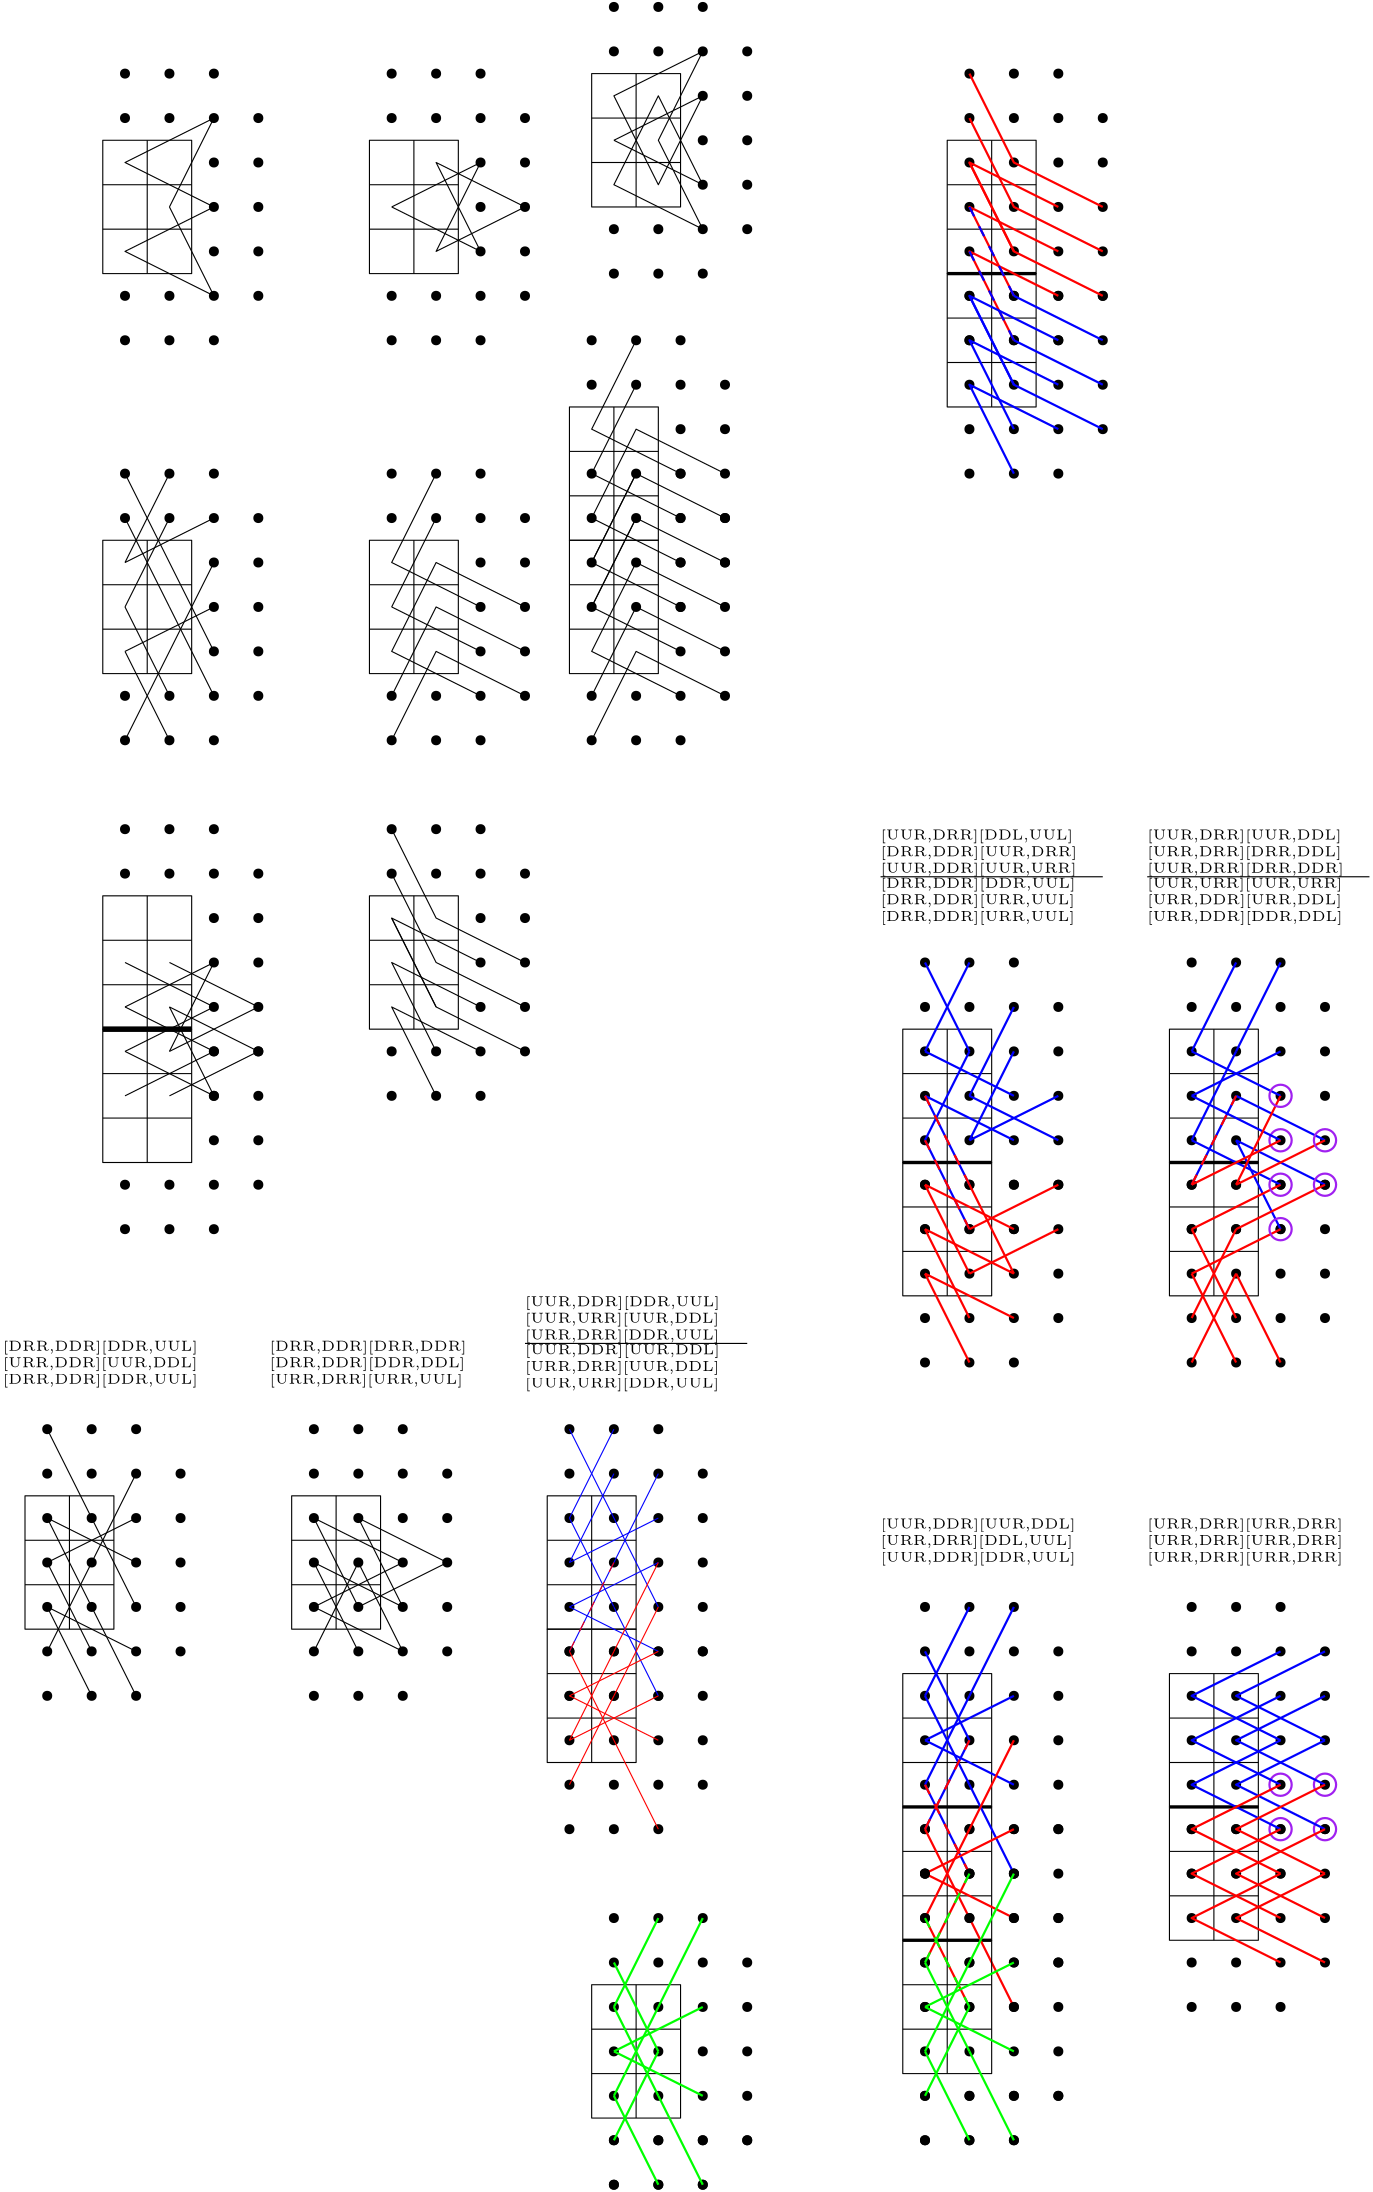 <?xml version="1.0"?>
<!DOCTYPE ipe SYSTEM "ipe.dtd">
<ipe version="70212" creator="Ipe 7.2.13">
<info created="D:20200325175730" modified="D:20200326003230"/>
<ipestyle name="basic">
<symbol name="arrow/arc(spx)">
<path stroke="sym-stroke" fill="sym-stroke" pen="sym-pen">
0 0 m
-1 0.333 l
-1 -0.333 l
h
</path>
</symbol>
<symbol name="arrow/farc(spx)">
<path stroke="sym-stroke" fill="white" pen="sym-pen">
0 0 m
-1 0.333 l
-1 -0.333 l
h
</path>
</symbol>
<symbol name="arrow/ptarc(spx)">
<path stroke="sym-stroke" fill="sym-stroke" pen="sym-pen">
0 0 m
-1 0.333 l
-0.8 0 l
-1 -0.333 l
h
</path>
</symbol>
<symbol name="arrow/fptarc(spx)">
<path stroke="sym-stroke" fill="white" pen="sym-pen">
0 0 m
-1 0.333 l
-0.8 0 l
-1 -0.333 l
h
</path>
</symbol>
<symbol name="mark/circle(sx)" transformations="translations">
<path fill="sym-stroke">
0.6 0 0 0.6 0 0 e
0.4 0 0 0.4 0 0 e
</path>
</symbol>
<symbol name="mark/disk(sx)" transformations="translations">
<path fill="sym-stroke">
0.6 0 0 0.6 0 0 e
</path>
</symbol>
<symbol name="mark/fdisk(sfx)" transformations="translations">
<group>
<path fill="sym-fill">
0.5 0 0 0.5 0 0 e
</path>
<path fill="sym-stroke" fillrule="eofill">
0.6 0 0 0.6 0 0 e
0.4 0 0 0.4 0 0 e
</path>
</group>
</symbol>
<symbol name="mark/box(sx)" transformations="translations">
<path fill="sym-stroke" fillrule="eofill">
-0.6 -0.6 m
0.6 -0.6 l
0.6 0.6 l
-0.6 0.6 l
h
-0.4 -0.4 m
0.4 -0.4 l
0.4 0.4 l
-0.4 0.4 l
h
</path>
</symbol>
<symbol name="mark/square(sx)" transformations="translations">
<path fill="sym-stroke">
-0.6 -0.6 m
0.6 -0.6 l
0.6 0.6 l
-0.6 0.6 l
h
</path>
</symbol>
<symbol name="mark/fsquare(sfx)" transformations="translations">
<group>
<path fill="sym-fill">
-0.5 -0.5 m
0.5 -0.5 l
0.5 0.5 l
-0.5 0.5 l
h
</path>
<path fill="sym-stroke" fillrule="eofill">
-0.6 -0.6 m
0.6 -0.6 l
0.6 0.6 l
-0.6 0.6 l
h
-0.4 -0.4 m
0.4 -0.4 l
0.4 0.4 l
-0.4 0.4 l
h
</path>
</group>
</symbol>
<symbol name="mark/cross(sx)" transformations="translations">
<group>
<path fill="sym-stroke">
-0.43 -0.57 m
0.57 0.43 l
0.43 0.57 l
-0.57 -0.43 l
h
</path>
<path fill="sym-stroke">
-0.43 0.57 m
0.57 -0.43 l
0.43 -0.57 l
-0.57 0.43 l
h
</path>
</group>
</symbol>
<symbol name="arrow/fnormal(spx)">
<path stroke="sym-stroke" fill="white" pen="sym-pen">
0 0 m
-1 0.333 l
-1 -0.333 l
h
</path>
</symbol>
<symbol name="arrow/pointed(spx)">
<path stroke="sym-stroke" fill="sym-stroke" pen="sym-pen">
0 0 m
-1 0.333 l
-0.8 0 l
-1 -0.333 l
h
</path>
</symbol>
<symbol name="arrow/fpointed(spx)">
<path stroke="sym-stroke" fill="white" pen="sym-pen">
0 0 m
-1 0.333 l
-0.8 0 l
-1 -0.333 l
h
</path>
</symbol>
<symbol name="arrow/linear(spx)">
<path stroke="sym-stroke" pen="sym-pen">
-1 0.333 m
0 0 l
-1 -0.333 l
</path>
</symbol>
<symbol name="arrow/fdouble(spx)">
<path stroke="sym-stroke" fill="white" pen="sym-pen">
0 0 m
-1 0.333 l
-1 -0.333 l
h
-1 0 m
-2 0.333 l
-2 -0.333 l
h
</path>
</symbol>
<symbol name="arrow/double(spx)">
<path stroke="sym-stroke" fill="sym-stroke" pen="sym-pen">
0 0 m
-1 0.333 l
-1 -0.333 l
h
-1 0 m
-2 0.333 l
-2 -0.333 l
h
</path>
</symbol>
<pen name="heavier" value="0.8"/>
<pen name="fat" value="1.2"/>
<pen name="ultrafat" value="2"/>
<symbolsize name="large" value="5"/>
<symbolsize name="small" value="2"/>
<symbolsize name="tiny" value="1.1"/>
<arrowsize name="large" value="10"/>
<arrowsize name="small" value="5"/>
<arrowsize name="tiny" value="3"/>
<color name="red" value="1 0 0"/>
<color name="green" value="0 1 0"/>
<color name="blue" value="0 0 1"/>
<color name="yellow" value="1 1 0"/>
<color name="orange" value="1 0.647 0"/>
<color name="gold" value="1 0.843 0"/>
<color name="purple" value="0.627 0.125 0.941"/>
<color name="gray" value="0.745"/>
<color name="brown" value="0.647 0.165 0.165"/>
<color name="navy" value="0 0 0.502"/>
<color name="pink" value="1 0.753 0.796"/>
<color name="seagreen" value="0.18 0.545 0.341"/>
<color name="turquoise" value="0.251 0.878 0.816"/>
<color name="violet" value="0.933 0.51 0.933"/>
<color name="darkblue" value="0 0 0.545"/>
<color name="darkcyan" value="0 0.545 0.545"/>
<color name="darkgray" value="0.663"/>
<color name="darkgreen" value="0 0.392 0"/>
<color name="darkmagenta" value="0.545 0 0.545"/>
<color name="darkorange" value="1 0.549 0"/>
<color name="darkred" value="0.545 0 0"/>
<color name="lightblue" value="0.678 0.847 0.902"/>
<color name="lightcyan" value="0.878 1 1"/>
<color name="lightgray" value="0.827"/>
<color name="lightgreen" value="0.565 0.933 0.565"/>
<color name="lightyellow" value="1 1 0.878"/>
<dashstyle name="dashed" value="[4] 0"/>
<dashstyle name="dotted" value="[1 3] 0"/>
<dashstyle name="dash dotted" value="[4 2 1 2] 0"/>
<dashstyle name="dash dot dotted" value="[4 2 1 2 1 2] 0"/>
<textsize name="large" value="\large"/>
<textsize name="Large" value="\Large"/>
<textsize name="LARGE" value="\LARGE"/>
<textsize name="huge" value="\huge"/>
<textsize name="Huge" value="\Huge"/>
<textsize name="small" value="\small"/>
<textsize name="footnote" value="\footnotesize"/>
<textsize name="tiny" value="\tiny"/>
<textstyle name="center" begin="\begin{center}" end="\end{center}"/>
<textstyle name="itemize" begin="\begin{itemize}" end="\end{itemize}"/>
<textstyle name="item" begin="\begin{itemize}\item{}" end="\end{itemize}"/>
<gridsize name="4 pts" value="4"/>
<gridsize name="8 pts (~3 mm)" value="8"/>
<gridsize name="16 pts (~6 mm)" value="16"/>
<gridsize name="32 pts (~12 mm)" value="32"/>
<gridsize name="10 pts (~3.5 mm)" value="10"/>
<gridsize name="20 pts (~7 mm)" value="20"/>
<gridsize name="14 pts (~5 mm)" value="14"/>
<gridsize name="28 pts (~10 mm)" value="28"/>
<gridsize name="56 pts (~20 mm)" value="56"/>
<anglesize name="90 deg" value="90"/>
<anglesize name="60 deg" value="60"/>
<anglesize name="45 deg" value="45"/>
<anglesize name="30 deg" value="30"/>
<anglesize name="22.5 deg" value="22.5"/>
<opacity name="10%" value="0.1"/>
<opacity name="30%" value="0.3"/>
<opacity name="50%" value="0.5"/>
<opacity name="75%" value="0.75"/>
<tiling name="falling" angle="-60" step="4" width="1"/>
<tiling name="rising" angle="30" step="4" width="1"/>
</ipestyle>
<page>
<layer name="alpha"/>
<view layers="alpha" active="alpha"/>
<path layer="alpha" matrix="1 0 0 1 16 -112" stroke="black" pen="fat">
320 232 m
352 232 l
</path>
<path matrix="1 0 0 1 16 152" stroke="purple" pen="heavier">
4 0 0 4 456 256 e
</path>
<path matrix="0.5 0 0 0.5 -48 424" stroke="black">
192 688 m
192 592 l
256 592 l
256 688 l
h
</path>
<path matrix="0.5 0 0 0.5 -48 424" stroke="black">
224 688 m
224 592 l
</path>
<path matrix="0.5 0 0 0.5 -48 424" stroke="black">
192 624 m
256 624 l
</path>
<path matrix="0.5 0 0 0.5 -48 424" stroke="black">
192 656 m
256 656 l
</path>
<use matrix="0.5 0 0 0.5 -48 424" name="mark/disk(sx)" pos="208 704" size="normal" stroke="black"/>
<use matrix="0.5 0 0 0.5 -48 424" name="mark/disk(sx)" pos="240 704" size="normal" stroke="black"/>
<use matrix="0.5 0 0 0.5 -48 424" name="mark/disk(sx)" pos="208 736" size="normal" stroke="black"/>
<use matrix="0.5 0 0 0.5 -48 424" name="mark/disk(sx)" pos="240 736" size="normal" stroke="black"/>
<use matrix="0.5 0 0 0.5 -48 424" name="mark/disk(sx)" pos="272 736" size="normal" stroke="black"/>
<use matrix="0.5 0 0 0.5 -48 424" name="mark/disk(sx)" pos="272 704" size="normal" stroke="black"/>
<use matrix="0.5 0 0 0.5 -48 424" name="mark/disk(sx)" pos="272 672" size="normal" stroke="black"/>
<use matrix="0.5 0 0 0.5 -48 424" name="mark/disk(sx)" pos="272 640" size="normal" stroke="black"/>
<use matrix="0.5 0 0 0.5 -48 424" name="mark/disk(sx)" pos="272 608" size="normal" stroke="black"/>
<use matrix="0.5 0 0 0.5 -48 424" name="mark/disk(sx)" pos="272 576" size="normal" stroke="black"/>
<use matrix="0.5 0 0 0.5 -48 424" name="mark/disk(sx)" pos="240 576" size="normal" stroke="black"/>
<use matrix="0.5 0 0 0.5 -48 424" name="mark/disk(sx)" pos="208 576" size="normal" stroke="black"/>
<use matrix="0.5 0 0 0.5 -48 424" name="mark/disk(sx)" pos="208 544" size="normal" stroke="black"/>
<use matrix="0.5 0 0 0.5 -48 424" name="mark/disk(sx)" pos="240 544" size="normal" stroke="black"/>
<use matrix="0.5 0 0 0.5 -48 424" name="mark/disk(sx)" pos="272 544" size="normal" stroke="black"/>
<use matrix="0.5 0 0 0.5 -48 424" name="mark/disk(sx)" pos="304 576" size="normal" stroke="black"/>
<use matrix="0.5 0 0 0.5 -48 424" name="mark/disk(sx)" pos="304 608" size="normal" stroke="black"/>
<use matrix="0.5 0 0 0.5 -48 424" name="mark/disk(sx)" pos="304 640" size="normal" stroke="black"/>
<use matrix="0.5 0 0 0.5 -48 424" name="mark/disk(sx)" pos="304 672" size="normal" stroke="black"/>
<use matrix="0.5 0 0 0.5 -48 424" name="mark/disk(sx)" pos="304 704" size="normal" stroke="black"/>
<path matrix="0.5 0 0 0.5 -48 424" stroke="black">
272 704 m
208 672 l
272 640 l
</path>
<path matrix="0.5 0 0 0.5 -48 392" stroke="black">
272 704 m
208 672 l
272 640 l
</path>
<path matrix="0.5 0 0 0.5 -48 424" stroke="black">
240 640 m
272 704 l
</path>
<path matrix="0.5 0 0 0.5 -48 424" stroke="black">
240 640 m
272 576 l
</path>
<path matrix="0.5 0 0 0.5 -48 280" stroke="black">
192 688 m
192 592 l
256 592 l
256 688 l
h
</path>
<path matrix="0.5 0 0 0.5 -48 280" stroke="black">
224 688 m
224 592 l
</path>
<path matrix="0.5 0 0 0.5 -48 280" stroke="black">
192 624 m
256 624 l
</path>
<path matrix="0.5 0 0 0.5 -48 280" stroke="black">
192 656 m
256 656 l
</path>
<use matrix="0.5 0 0 0.5 -48 280" name="mark/disk(sx)" pos="208 704" size="normal" stroke="black"/>
<use matrix="0.5 0 0 0.5 -48 280" name="mark/disk(sx)" pos="240 704" size="normal" stroke="black"/>
<use matrix="0.5 0 0 0.5 -48 280" name="mark/disk(sx)" pos="208 736" size="normal" stroke="black"/>
<use matrix="0.5 0 0 0.5 -48 280" name="mark/disk(sx)" pos="240 736" size="normal" stroke="black"/>
<use matrix="0.5 0 0 0.5 -48 280" name="mark/disk(sx)" pos="272 736" size="normal" stroke="black"/>
<use matrix="0.5 0 0 0.5 -48 280" name="mark/disk(sx)" pos="272 704" size="normal" stroke="black"/>
<use matrix="0.5 0 0 0.5 -48 280" name="mark/disk(sx)" pos="272 672" size="normal" stroke="black"/>
<use matrix="0.5 0 0 0.5 -48 280" name="mark/disk(sx)" pos="272 640" size="normal" stroke="black"/>
<use matrix="0.5 0 0 0.5 -48 280" name="mark/disk(sx)" pos="272 608" size="normal" stroke="black"/>
<use matrix="0.5 0 0 0.5 -48 280" name="mark/disk(sx)" pos="272 576" size="normal" stroke="black"/>
<use matrix="0.5 0 0 0.5 -48 280" name="mark/disk(sx)" pos="240 576" size="normal" stroke="black"/>
<use matrix="0.5 0 0 0.5 -48 280" name="mark/disk(sx)" pos="208 576" size="normal" stroke="black"/>
<use matrix="0.5 0 0 0.5 -48 280" name="mark/disk(sx)" pos="208 544" size="normal" stroke="black"/>
<use matrix="0.5 0 0 0.5 -48 280" name="mark/disk(sx)" pos="240 544" size="normal" stroke="black"/>
<use matrix="0.5 0 0 0.5 -48 280" name="mark/disk(sx)" pos="272 544" size="normal" stroke="black"/>
<use matrix="0.5 0 0 0.5 -48 280" name="mark/disk(sx)" pos="304 576" size="normal" stroke="black"/>
<use matrix="0.5 0 0 0.5 -48 280" name="mark/disk(sx)" pos="304 608" size="normal" stroke="black"/>
<use matrix="0.5 0 0 0.5 -48 280" name="mark/disk(sx)" pos="304 640" size="normal" stroke="black"/>
<use matrix="0.5 0 0 0.5 -48 280" name="mark/disk(sx)" pos="304 672" size="normal" stroke="black"/>
<use matrix="0.5 0 0 0.5 -48 280" name="mark/disk(sx)" pos="304 704" size="normal" stroke="black"/>
<path matrix="0.5 0 0 0.5 -48 280" stroke="black">
240 640 m
272 576 l
</path>
<path matrix="1 0 0 1 -144 64" stroke="black">
216 536 m
200 568 l
</path>
<path matrix="1 0 0 1 -144 64" stroke="black">
232 520 m
200 584 l
</path>
<path matrix="1 0 0 1 -144 64" stroke="black">
200 488 m
216 520 l
232 552 l
</path>
<path matrix="1 0 0 1 -144 64" stroke="black">
200 552 m
216 584 l
</path>
<path matrix="1 0 0 1 -144 64" stroke="black">
200 552 m
232 568 l
</path>
<path matrix="1 0 0 1 -144 64" stroke="black">
200 536 m
216 504 l
</path>
<path matrix="1 0 0 1 -144 64" stroke="black">
200 536 m
216 568 l
</path>
<path matrix="1 0 0 1 -144 64" stroke="black">
200 520 m
232 536 l
</path>
<path matrix="1 0 0 1 -144 64" stroke="black">
200 520 m
216 488 l
</path>
<path matrix="0.5 0 0 0.5 48 280" stroke="black">
192 688 m
192 592 l
256 592 l
256 688 l
h
</path>
<path matrix="0.5 0 0 0.5 48 280" stroke="black">
224 688 m
224 592 l
</path>
<path matrix="0.5 0 0 0.5 48 280" stroke="black">
192 624 m
256 624 l
</path>
<path matrix="0.5 0 0 0.5 48 280" stroke="black">
192 656 m
256 656 l
</path>
<use matrix="0.5 0 0 0.5 48 280" name="mark/disk(sx)" pos="208 704" size="normal" stroke="black"/>
<use matrix="0.5 0 0 0.5 48 280" name="mark/disk(sx)" pos="240 704" size="normal" stroke="black"/>
<use matrix="0.5 0 0 0.5 48 280" name="mark/disk(sx)" pos="208 736" size="normal" stroke="black"/>
<use matrix="0.5 0 0 0.5 48 280" name="mark/disk(sx)" pos="240 736" size="normal" stroke="black"/>
<use matrix="0.5 0 0 0.5 48 280" name="mark/disk(sx)" pos="272 736" size="normal" stroke="black"/>
<use matrix="0.5 0 0 0.5 48 280" name="mark/disk(sx)" pos="272 704" size="normal" stroke="black"/>
<use matrix="0.5 0 0 0.5 48 280" name="mark/disk(sx)" pos="272 672" size="normal" stroke="black"/>
<use matrix="0.5 0 0 0.5 48 280" name="mark/disk(sx)" pos="272 640" size="normal" stroke="black"/>
<use matrix="0.5 0 0 0.5 48 280" name="mark/disk(sx)" pos="272 608" size="normal" stroke="black"/>
<use matrix="0.5 0 0 0.5 48 280" name="mark/disk(sx)" pos="272 576" size="normal" stroke="black"/>
<use matrix="0.5 0 0 0.5 48 280" name="mark/disk(sx)" pos="240 576" size="normal" stroke="black"/>
<use matrix="0.5 0 0 0.5 48 280" name="mark/disk(sx)" pos="208 576" size="normal" stroke="black"/>
<use matrix="0.5 0 0 0.5 48 280" name="mark/disk(sx)" pos="208 544" size="normal" stroke="black"/>
<use matrix="0.5 0 0 0.5 48 280" name="mark/disk(sx)" pos="240 544" size="normal" stroke="black"/>
<use matrix="0.5 0 0 0.5 48 280" name="mark/disk(sx)" pos="272 544" size="normal" stroke="black"/>
<use matrix="0.5 0 0 0.5 48 280" name="mark/disk(sx)" pos="304 576" size="normal" stroke="black"/>
<use matrix="0.5 0 0 0.5 48 280" name="mark/disk(sx)" pos="304 608" size="normal" stroke="black"/>
<use matrix="0.5 0 0 0.5 48 280" name="mark/disk(sx)" pos="304 640" size="normal" stroke="black"/>
<use matrix="0.5 0 0 0.5 48 280" name="mark/disk(sx)" pos="304 672" size="normal" stroke="black"/>
<use matrix="0.5 0 0 0.5 48 280" name="mark/disk(sx)" pos="304 704" size="normal" stroke="black"/>
<path matrix="1 0 0 1 -144 64" stroke="black">
328 504 m
296 520 l
312 552 l
344 536 l
</path>
<path matrix="1 0 0 1 -144 64" stroke="black">
344 520 m
312 536 l
296 504 l
</path>
<path matrix="1 0 0 1 -144 64" stroke="black">
344 504 m
312 520 l
296 488 l
</path>
<path matrix="1 0 0 1 -144 64" stroke="black">
296 536 m
312 568 l
</path>
<path matrix="1 0 0 1 -144 64" stroke="black">
296 536 m
328 520 l
</path>
<path matrix="1 0 0 1 -144 64" stroke="black">
328 536 m
296 552 l
312 584 l
</path>
<path matrix="0.5 0 0 0.5 120 280" stroke="black">
192 688 m
192 592 l
256 592 l
256 688 l
h
</path>
<path matrix="0.5 0 0 0.5 120 280" stroke="black">
224 688 m
224 592 l
</path>
<path matrix="0.5 0 0 0.5 120 280" stroke="black">
192 624 m
256 624 l
</path>
<path matrix="0.5 0 0 0.5 120 280" stroke="black">
192 656 m
256 656 l
</path>
<use matrix="0.5 0 0 0.5 120 280" name="mark/disk(sx)" pos="208 704" size="normal" stroke="black"/>
<use matrix="0.5 0 0 0.5 120 280" name="mark/disk(sx)" pos="240 704" size="normal" stroke="black"/>
<use matrix="0.5 0 0 0.5 120 280" name="mark/disk(sx)" pos="208 736" size="normal" stroke="black"/>
<use matrix="0.5 0 0 0.5 120 280" name="mark/disk(sx)" pos="240 736" size="normal" stroke="black"/>
<use matrix="0.5 0 0 0.5 120 280" name="mark/disk(sx)" pos="272 736" size="normal" stroke="black"/>
<use matrix="0.5 0 0 0.5 120 280" name="mark/disk(sx)" pos="272 704" size="normal" stroke="black"/>
<use matrix="0.5 0 0 0.5 120 280" name="mark/disk(sx)" pos="272 672" size="normal" stroke="black"/>
<use matrix="0.5 0 0 0.5 120 280" name="mark/disk(sx)" pos="272 640" size="normal" stroke="black"/>
<use matrix="0.5 0 0 0.5 120 280" name="mark/disk(sx)" pos="272 608" size="normal" stroke="black"/>
<use matrix="0.5 0 0 0.5 120 280" name="mark/disk(sx)" pos="272 576" size="normal" stroke="black"/>
<use matrix="0.5 0 0 0.5 120 280" name="mark/disk(sx)" pos="240 576" size="normal" stroke="black"/>
<use matrix="0.5 0 0 0.5 120 280" name="mark/disk(sx)" pos="208 576" size="normal" stroke="black"/>
<use matrix="0.5 0 0 0.5 120 280" name="mark/disk(sx)" pos="208 544" size="normal" stroke="black"/>
<use matrix="0.5 0 0 0.5 120 280" name="mark/disk(sx)" pos="240 544" size="normal" stroke="black"/>
<use matrix="0.5 0 0 0.5 120 280" name="mark/disk(sx)" pos="272 544" size="normal" stroke="black"/>
<use matrix="0.5 0 0 0.5 120 280" name="mark/disk(sx)" pos="304 576" size="normal" stroke="black"/>
<use matrix="0.5 0 0 0.5 120 280" name="mark/disk(sx)" pos="304 608" size="normal" stroke="black"/>
<use matrix="0.5 0 0 0.5 120 280" name="mark/disk(sx)" pos="304 640" size="normal" stroke="black"/>
<use matrix="0.5 0 0 0.5 120 280" name="mark/disk(sx)" pos="304 672" size="normal" stroke="black"/>
<use matrix="0.5 0 0 0.5 120 280" name="mark/disk(sx)" pos="304 704" size="normal" stroke="black"/>
<path matrix="1 0 0 1 -72 64" stroke="black">
328 504 m
296 520 l
312 552 l
344 536 l
</path>
<path matrix="1 0 0 1 -72 64" stroke="black">
344 520 m
312 536 l
296 504 l
</path>
<path matrix="1 0 0 1 -72 64" stroke="black">
344 504 m
312 520 l
296 488 l
</path>
<path matrix="1 0 0 1 -72 64" stroke="black">
296 536 m
312 568 l
</path>
<path matrix="1 0 0 1 -72 64" stroke="black">
296 536 m
328 520 l
</path>
<path matrix="1 0 0 1 -72 64" stroke="black">
328 536 m
296 552 l
312 584 l
</path>
<path matrix="0.5 0 0 0.5 120 328" stroke="black">
192 688 m
192 592 l
256 592 l
256 688 l
h
</path>
<path matrix="0.5 0 0 0.5 120 328" stroke="black">
224 688 m
224 592 l
</path>
<path matrix="0.5 0 0 0.5 120 328" stroke="black">
192 624 m
256 624 l
</path>
<path matrix="0.5 0 0 0.5 120 328" stroke="black">
192 656 m
256 656 l
</path>
<use matrix="0.5 0 0 0.5 120 328" name="mark/disk(sx)" pos="208 704" size="normal" stroke="black"/>
<use matrix="0.5 0 0 0.5 120 328" name="mark/disk(sx)" pos="240 704" size="normal" stroke="black"/>
<use matrix="0.5 0 0 0.5 120 328" name="mark/disk(sx)" pos="208 736" size="normal" stroke="black"/>
<use matrix="0.5 0 0 0.5 120 328" name="mark/disk(sx)" pos="240 736" size="normal" stroke="black"/>
<use matrix="0.5 0 0 0.5 120 328" name="mark/disk(sx)" pos="272 736" size="normal" stroke="black"/>
<use matrix="0.5 0 0 0.5 120 328" name="mark/disk(sx)" pos="272 704" size="normal" stroke="black"/>
<use matrix="0.5 0 0 0.5 120 328" name="mark/disk(sx)" pos="272 672" size="normal" stroke="black"/>
<use matrix="0.5 0 0 0.5 120 328" name="mark/disk(sx)" pos="272 640" size="normal" stroke="black"/>
<use matrix="0.5 0 0 0.5 120 328" name="mark/disk(sx)" pos="272 608" size="normal" stroke="black"/>
<use matrix="0.5 0 0 0.5 120 328" name="mark/disk(sx)" pos="272 576" size="normal" stroke="black"/>
<use matrix="0.5 0 0 0.5 120 328" name="mark/disk(sx)" pos="240 576" size="normal" stroke="black"/>
<use matrix="0.5 0 0 0.5 120 328" name="mark/disk(sx)" pos="208 576" size="normal" stroke="black"/>
<use matrix="0.5 0 0 0.5 120 328" name="mark/disk(sx)" pos="208 544" size="normal" stroke="black"/>
<use matrix="0.5 0 0 0.5 120 328" name="mark/disk(sx)" pos="240 544" size="normal" stroke="black"/>
<use matrix="0.5 0 0 0.5 120 328" name="mark/disk(sx)" pos="272 544" size="normal" stroke="black"/>
<use matrix="0.5 0 0 0.5 120 328" name="mark/disk(sx)" pos="304 576" size="normal" stroke="black"/>
<use matrix="0.5 0 0 0.5 120 328" name="mark/disk(sx)" pos="304 608" size="normal" stroke="black"/>
<use matrix="0.5 0 0 0.5 120 328" name="mark/disk(sx)" pos="304 640" size="normal" stroke="black"/>
<use matrix="0.5 0 0 0.5 120 328" name="mark/disk(sx)" pos="304 672" size="normal" stroke="black"/>
<use matrix="0.5 0 0 0.5 120 328" name="mark/disk(sx)" pos="304 704" size="normal" stroke="black"/>
<path matrix="1 0 0 1 -72 112" stroke="black">
328 504 m
296 520 l
312 552 l
344 536 l
</path>
<path matrix="1 0 0 1 -72 112" stroke="black">
344 520 m
312 536 l
296 504 l
</path>
<path matrix="1 0 0 1 -72 112" stroke="black">
344 504 m
312 520 l
296 488 l
</path>
<path matrix="1 0 0 1 -72 112" stroke="black">
296 536 m
312 568 l
</path>
<path matrix="1 0 0 1 -72 112" stroke="black">
296 536 m
328 520 l
</path>
<path matrix="1 0 0 1 -72 112" stroke="black">
328 536 m
296 552 l
312 584 l
</path>
<path matrix="0.5 0 0 0.5 48 152" stroke="black">
192 688 m
192 592 l
256 592 l
256 688 l
h
</path>
<path matrix="0.5 0 0 0.5 48 152" stroke="black">
224 688 m
224 592 l
</path>
<path matrix="0.5 0 0 0.5 48 152" stroke="black">
192 624 m
256 624 l
</path>
<path matrix="0.5 0 0 0.5 48 152" stroke="black">
192 656 m
256 656 l
</path>
<use matrix="0.5 0 0 0.5 48 152" name="mark/disk(sx)" pos="208 704" size="normal" stroke="black"/>
<use matrix="0.5 0 0 0.5 48 152" name="mark/disk(sx)" pos="240 704" size="normal" stroke="black"/>
<use matrix="0.5 0 0 0.5 48 152" name="mark/disk(sx)" pos="208 736" size="normal" stroke="black"/>
<use matrix="0.5 0 0 0.5 48 152" name="mark/disk(sx)" pos="240 736" size="normal" stroke="black"/>
<use matrix="0.5 0 0 0.5 48 152" name="mark/disk(sx)" pos="272 736" size="normal" stroke="black"/>
<use matrix="0.5 0 0 0.5 48 152" name="mark/disk(sx)" pos="272 704" size="normal" stroke="black"/>
<use matrix="0.5 0 0 0.5 48 152" name="mark/disk(sx)" pos="272 672" size="normal" stroke="black"/>
<use matrix="0.5 0 0 0.5 48 152" name="mark/disk(sx)" pos="272 640" size="normal" stroke="black"/>
<use matrix="0.5 0 0 0.5 48 152" name="mark/disk(sx)" pos="272 608" size="normal" stroke="black"/>
<use matrix="0.5 0 0 0.5 48 152" name="mark/disk(sx)" pos="272 576" size="normal" stroke="black"/>
<use matrix="0.5 0 0 0.5 48 152" name="mark/disk(sx)" pos="240 576" size="normal" stroke="black"/>
<use matrix="0.5 0 0 0.5 48 152" name="mark/disk(sx)" pos="208 576" size="normal" stroke="black"/>
<use matrix="0.5 0 0 0.5 48 152" name="mark/disk(sx)" pos="208 544" size="normal" stroke="black"/>
<use matrix="0.5 0 0 0.5 48 152" name="mark/disk(sx)" pos="240 544" size="normal" stroke="black"/>
<use matrix="0.5 0 0 0.5 48 152" name="mark/disk(sx)" pos="272 544" size="normal" stroke="black"/>
<use matrix="0.5 0 0 0.5 48 152" name="mark/disk(sx)" pos="304 576" size="normal" stroke="black"/>
<use matrix="0.5 0 0 0.5 48 152" name="mark/disk(sx)" pos="304 608" size="normal" stroke="black"/>
<use matrix="0.5 0 0 0.5 48 152" name="mark/disk(sx)" pos="304 640" size="normal" stroke="black"/>
<use matrix="0.5 0 0 0.5 48 152" name="mark/disk(sx)" pos="304 672" size="normal" stroke="black"/>
<use matrix="0.5 0 0 0.5 48 152" name="mark/disk(sx)" pos="304 704" size="normal" stroke="black"/>
<path matrix="1 0 0 1 -144 64" stroke="black">
312 360 m
296 392 l
328 376 l
</path>
<path matrix="1 0 0 1 -144 80" stroke="black">
312 360 m
296 392 l
328 376 l
</path>
<path matrix="1 0 0 1 -144 96" stroke="black">
312 360 m
296 392 l
328 376 l
</path>
<path matrix="1 0 0 1 -144 64" stroke="black">
296 456 m
312 424 l
344 408 l
</path>
<path matrix="1 0 0 1 -144 48" stroke="black">
296 456 m
312 424 l
344 408 l
</path>
<path matrix="1 0 0 1 -144 32" stroke="black">
296 456 m
312 424 l
344 408 l
</path>
<path matrix="0.5 0 0 0.5 -48 152" stroke="black">
192 688 m
192 592 l
256 592 l
256 688 l
h
</path>
<path matrix="0.5 0 0 0.5 -48 152" stroke="black">
224 688 m
224 592 l
</path>
<path matrix="0.5 0 0 0.5 -48 152" stroke="black">
192 624 m
256 624 l
</path>
<path matrix="0.5 0 0 0.5 -48 152" stroke="black">
192 656 m
256 656 l
</path>
<use matrix="0.5 0 0 0.5 -48 152" name="mark/disk(sx)" pos="208 704" size="normal" stroke="black"/>
<use matrix="0.5 0 0 0.5 -48 152" name="mark/disk(sx)" pos="240 704" size="normal" stroke="black"/>
<use matrix="0.5 0 0 0.5 -48 152" name="mark/disk(sx)" pos="208 736" size="normal" stroke="black"/>
<use matrix="0.5 0 0 0.5 -48 152" name="mark/disk(sx)" pos="240 736" size="normal" stroke="black"/>
<use matrix="0.5 0 0 0.5 -48 152" name="mark/disk(sx)" pos="272 736" size="normal" stroke="black"/>
<use matrix="0.5 0 0 0.5 -48 152" name="mark/disk(sx)" pos="272 704" size="normal" stroke="black"/>
<use matrix="0.5 0 0 0.5 -48 152" name="mark/disk(sx)" pos="272 672" size="normal" stroke="black"/>
<use matrix="0.5 0 0 0.5 -48 152" name="mark/disk(sx)" pos="272 640" size="normal" stroke="black"/>
<use matrix="0.5 0 0 0.5 -48 152" name="mark/disk(sx)" pos="272 608" size="normal" stroke="black"/>
<use matrix="0.5 0 0 0.5 -48 152" name="mark/disk(sx)" pos="272 576" size="normal" stroke="black"/>
<use matrix="0.5 0 0 0.5 -48 152" name="mark/disk(sx)" pos="272 544" size="normal" stroke="black"/>
<use matrix="0.5 0 0 0.5 -48 152" name="mark/disk(sx)" pos="304 576" size="normal" stroke="black"/>
<use matrix="0.5 0 0 0.5 -48 152" name="mark/disk(sx)" pos="304 608" size="normal" stroke="black"/>
<use matrix="0.5 0 0 0.5 -48 152" name="mark/disk(sx)" pos="304 640" size="normal" stroke="black"/>
<use matrix="0.5 0 0 0.5 -48 152" name="mark/disk(sx)" pos="304 672" size="normal" stroke="black"/>
<use matrix="0.5 0 0 0.5 -48 152" name="mark/disk(sx)" pos="304 704" size="normal" stroke="black"/>
<path matrix="0.5 0 0 0.5 -48 104" stroke="black">
192 688 m
192 592 l
256 592 l
256 688 l
h
</path>
<path matrix="0.5 0 0 0.5 -48 104" stroke="black">
224 688 m
224 592 l
</path>
<path matrix="0.5 0 0 0.5 -48 104" stroke="black">
192 624 m
256 624 l
</path>
<path matrix="0.5 0 0 0.5 -48 104" stroke="black">
192 656 m
256 656 l
</path>
<use matrix="0.5 0 0 0.5 -48 104" name="mark/disk(sx)" pos="272 672" size="normal" stroke="black"/>
<use matrix="0.5 0 0 0.5 -48 104" name="mark/disk(sx)" pos="272 640" size="normal" stroke="black"/>
<use matrix="0.5 0 0 0.5 -48 104" name="mark/disk(sx)" pos="272 608" size="normal" stroke="black"/>
<use matrix="0.5 0 0 0.5 -48 104" name="mark/disk(sx)" pos="272 576" size="normal" stroke="black"/>
<use matrix="0.5 0 0 0.5 -48 104" name="mark/disk(sx)" pos="240 576" size="normal" stroke="black"/>
<use matrix="0.5 0 0 0.5 -48 104" name="mark/disk(sx)" pos="208 576" size="normal" stroke="black"/>
<use matrix="0.5 0 0 0.5 -48 104" name="mark/disk(sx)" pos="208 544" size="normal" stroke="black"/>
<use matrix="0.5 0 0 0.5 -48 104" name="mark/disk(sx)" pos="240 544" size="normal" stroke="black"/>
<use matrix="0.5 0 0 0.5 -48 104" name="mark/disk(sx)" pos="272 544" size="normal" stroke="black"/>
<use matrix="0.5 0 0 0.5 -48 104" name="mark/disk(sx)" pos="304 576" size="normal" stroke="black"/>
<use matrix="0.5 0 0 0.5 -48 104" name="mark/disk(sx)" pos="304 608" size="normal" stroke="black"/>
<use matrix="0.5 0 0 0.5 -48 104" name="mark/disk(sx)" pos="304 640" size="normal" stroke="black"/>
<use matrix="0.5 0 0 0.5 -48 104" name="mark/disk(sx)" pos="304 672" size="normal" stroke="black"/>
<path matrix="1 0 0 1 -144 64" stroke="black" pen="ultrafat">
192 384 m
224 384 l
</path>
<path matrix="1 0 0 1 -144 64" stroke="black">
200 376 m
232 392 l
200 408 l
</path>
<path matrix="1 0 0 1 -144 48" stroke="black">
200 376 m
232 392 l
200 408 l
</path>
<path matrix="1 0 0 1 -144 64" stroke="black">
216 376 m
232 408 l
200 392 l
</path>
<path matrix="1 0 0 1 -144 64" stroke="black">
200 376 m
232 360 l
216 392 l
</path>
<path matrix="1 0 0 1 -144 64" stroke="black">
216 360 m
248 376 l
216 392 l
</path>
<path matrix="1 0 0 1 -144 80" stroke="black">
216 360 m
248 376 l
216 392 l
</path>
<path matrix="0.5 0 0 0.5 48 424" stroke="black">
192 688 m
192 592 l
256 592 l
256 688 l
h
</path>
<path matrix="0.5 0 0 0.5 48 424" stroke="black">
224 688 m
224 592 l
</path>
<path matrix="0.5 0 0 0.5 48 424" stroke="black">
192 624 m
256 624 l
</path>
<path matrix="0.5 0 0 0.5 48 424" stroke="black">
192 656 m
256 656 l
</path>
<use matrix="0.5 0 0 0.5 48 424" name="mark/disk(sx)" pos="208 704" size="normal" stroke="black"/>
<use matrix="0.5 0 0 0.5 48 424" name="mark/disk(sx)" pos="240 704" size="normal" stroke="black"/>
<use matrix="0.5 0 0 0.5 48 424" name="mark/disk(sx)" pos="208 736" size="normal" stroke="black"/>
<use matrix="0.5 0 0 0.5 48 424" name="mark/disk(sx)" pos="240 736" size="normal" stroke="black"/>
<use matrix="0.5 0 0 0.5 48 424" name="mark/disk(sx)" pos="272 736" size="normal" stroke="black"/>
<use matrix="0.5 0 0 0.5 48 424" name="mark/disk(sx)" pos="272 704" size="normal" stroke="black"/>
<use matrix="0.5 0 0 0.5 48 424" name="mark/disk(sx)" pos="272 672" size="normal" stroke="black"/>
<use matrix="0.5 0 0 0.5 48 424" name="mark/disk(sx)" pos="272 640" size="normal" stroke="black"/>
<use matrix="0.5 0 0 0.5 48 424" name="mark/disk(sx)" pos="272 608" size="normal" stroke="black"/>
<use matrix="0.5 0 0 0.5 48 424" name="mark/disk(sx)" pos="272 576" size="normal" stroke="black"/>
<use matrix="0.5 0 0 0.5 48 424" name="mark/disk(sx)" pos="240 576" size="normal" stroke="black"/>
<use matrix="0.5 0 0 0.5 48 424" name="mark/disk(sx)" pos="208 576" size="normal" stroke="black"/>
<use matrix="0.5 0 0 0.5 48 424" name="mark/disk(sx)" pos="208 544" size="normal" stroke="black"/>
<use matrix="0.5 0 0 0.5 48 424" name="mark/disk(sx)" pos="240 544" size="normal" stroke="black"/>
<use matrix="0.5 0 0 0.5 48 424" name="mark/disk(sx)" pos="272 544" size="normal" stroke="black"/>
<use matrix="0.5 0 0 0.5 48 424" name="mark/disk(sx)" pos="304 576" size="normal" stroke="black"/>
<use matrix="0.5 0 0 0.5 48 424" name="mark/disk(sx)" pos="304 608" size="normal" stroke="black"/>
<use matrix="0.5 0 0 0.5 48 424" name="mark/disk(sx)" pos="304 640" size="normal" stroke="black"/>
<use matrix="0.5 0 0 0.5 48 424" name="mark/disk(sx)" pos="304 672" size="normal" stroke="black"/>
<use matrix="0.5 0 0 0.5 48 424" name="mark/disk(sx)" pos="304 704" size="normal" stroke="black"/>
<path matrix="1 0 0 1 -144 64" stroke="black">
296 680 m
328 664 l
312 696 l
344 680 l
312 664 l
328 696 l
296 680 l
</path>
<path matrix="0.5 0 0 0.5 128 448" stroke="black">
192 688 m
192 592 l
256 592 l
256 688 l
h
</path>
<path matrix="0.5 0 0 0.5 128 448" stroke="black">
224 688 m
224 592 l
</path>
<path matrix="0.5 0 0 0.5 128 448" stroke="black">
192 624 m
256 624 l
</path>
<path matrix="0.5 0 0 0.5 128 448" stroke="black">
192 656 m
256 656 l
</path>
<use matrix="0.5 0 0 0.5 128 448" name="mark/disk(sx)" pos="208 704" size="normal" stroke="black"/>
<use matrix="0.5 0 0 0.5 128 448" name="mark/disk(sx)" pos="240 704" size="normal" stroke="black"/>
<use matrix="0.5 0 0 0.5 128 448" name="mark/disk(sx)" pos="208 736" size="normal" stroke="black"/>
<use matrix="0.5 0 0 0.5 128 448" name="mark/disk(sx)" pos="240 736" size="normal" stroke="black"/>
<use matrix="0.5 0 0 0.5 128 448" name="mark/disk(sx)" pos="272 736" size="normal" stroke="black"/>
<use matrix="0.5 0 0 0.5 128 448" name="mark/disk(sx)" pos="272 704" size="normal" stroke="black"/>
<use matrix="0.5 0 0 0.5 128 448" name="mark/disk(sx)" pos="272 672" size="normal" stroke="black"/>
<use matrix="0.5 0 0 0.5 128 448" name="mark/disk(sx)" pos="272 640" size="normal" stroke="black"/>
<use matrix="0.5 0 0 0.5 128 448" name="mark/disk(sx)" pos="272 608" size="normal" stroke="black"/>
<use matrix="0.5 0 0 0.5 128 448" name="mark/disk(sx)" pos="272 576" size="normal" stroke="black"/>
<use matrix="0.5 0 0 0.5 128 448" name="mark/disk(sx)" pos="240 576" size="normal" stroke="black"/>
<use matrix="0.5 0 0 0.5 128 448" name="mark/disk(sx)" pos="208 576" size="normal" stroke="black"/>
<use matrix="0.5 0 0 0.5 128 448" name="mark/disk(sx)" pos="208 544" size="normal" stroke="black"/>
<use matrix="0.5 0 0 0.5 128 448" name="mark/disk(sx)" pos="240 544" size="normal" stroke="black"/>
<use matrix="0.5 0 0 0.5 128 448" name="mark/disk(sx)" pos="272 544" size="normal" stroke="black"/>
<use matrix="0.5 0 0 0.5 128 448" name="mark/disk(sx)" pos="304 576" size="normal" stroke="black"/>
<use matrix="0.5 0 0 0.5 128 448" name="mark/disk(sx)" pos="304 608" size="normal" stroke="black"/>
<use matrix="0.5 0 0 0.5 128 448" name="mark/disk(sx)" pos="304 640" size="normal" stroke="black"/>
<use matrix="0.5 0 0 0.5 128 448" name="mark/disk(sx)" pos="304 672" size="normal" stroke="black"/>
<use matrix="0.5 0 0 0.5 128 448" name="mark/disk(sx)" pos="304 704" size="normal" stroke="black"/>
<path matrix="1 0 0 1 -144 64" stroke="black">
376 704 m
408 720 l
392 688 l
376 720 l
408 736 l
392 704 l
408 672 l
376 688 l
392 720 l
408 688 l
376 704 l
</path>
<path matrix="0.5 0 0 0.5 -76 -64" stroke="black">
192 688 m
192 592 l
256 592 l
256 688 l
h
</path>
<path matrix="0.5 0 0 0.5 -76 -64" stroke="black">
224 688 m
224 592 l
</path>
<path matrix="0.5 0 0 0.5 -76 -64" stroke="black">
192 624 m
256 624 l
</path>
<path matrix="0.5 0 0 0.5 -76 -64" stroke="black">
192 656 m
256 656 l
</path>
<use matrix="0.5 0 0 0.5 -76 -64" name="mark/disk(sx)" pos="208 704" size="normal" stroke="black"/>
<use matrix="0.5 0 0 0.5 -76 -64" name="mark/disk(sx)" pos="240 704" size="normal" stroke="black"/>
<use matrix="0.5 0 0 0.5 -76 -64" name="mark/disk(sx)" pos="208 736" size="normal" stroke="black"/>
<use matrix="0.5 0 0 0.5 -76 -64" name="mark/disk(sx)" pos="240 736" size="normal" stroke="black"/>
<use matrix="0.5 0 0 0.5 -76 -64" name="mark/disk(sx)" pos="272 736" size="normal" stroke="black"/>
<use matrix="0.5 0 0 0.5 -76 -64" name="mark/disk(sx)" pos="272 704" size="normal" stroke="black"/>
<use matrix="0.5 0 0 0.5 -76 -64" name="mark/disk(sx)" pos="272 672" size="normal" stroke="black"/>
<use matrix="0.5 0 0 0.5 -76 -64" name="mark/disk(sx)" pos="272 640" size="normal" stroke="black"/>
<use matrix="0.5 0 0 0.5 -76 -64" name="mark/disk(sx)" pos="272 608" size="normal" stroke="black"/>
<use matrix="0.5 0 0 0.5 -76 -64" name="mark/disk(sx)" pos="272 576" size="normal" stroke="black"/>
<use matrix="0.5 0 0 0.5 -76 -64" name="mark/disk(sx)" pos="240 576" size="normal" stroke="black"/>
<use matrix="0.5 0 0 0.5 -76 -64" name="mark/disk(sx)" pos="208 576" size="normal" stroke="black"/>
<use matrix="0.5 0 0 0.5 -76 -64" name="mark/disk(sx)" pos="208 544" size="normal" stroke="black"/>
<use matrix="0.5 0 0 0.5 -76 -64" name="mark/disk(sx)" pos="240 544" size="normal" stroke="black"/>
<use matrix="0.5 0 0 0.5 -76 -64" name="mark/disk(sx)" pos="272 544" size="normal" stroke="black"/>
<use matrix="0.5 0 0 0.5 -76 -64" name="mark/disk(sx)" pos="304 576" size="normal" stroke="black"/>
<use matrix="0.5 0 0 0.5 -76 -64" name="mark/disk(sx)" pos="304 608" size="normal" stroke="black"/>
<use matrix="0.5 0 0 0.5 -76 -64" name="mark/disk(sx)" pos="304 640" size="normal" stroke="black"/>
<use matrix="0.5 0 0 0.5 -76 -64" name="mark/disk(sx)" pos="304 672" size="normal" stroke="black"/>
<use matrix="0.5 0 0 0.5 -76 -64" name="mark/disk(sx)" pos="304 704" size="normal" stroke="black"/>
<path matrix="1 0 0 1 -76 -424" stroke="black">
104 696 m
136 680 l
</path>
<path matrix="1 0 0 1 -76 -424" stroke="black">
104 696 m
120 664 l
</path>
<text matrix="1 0 0 1 -76 -424" transformations="translations" pos="88 760" stroke="black" type="minipage" width="80" height="10.956" depth="5.98" valign="top" size="tiny">[DRR,DDR][DDR,UUL]
[URR,DDR][UUR,DDL]
[DRR,DDR][DDR,UUL]
</text>
<path matrix="1 0 0 1 -92 0" stroke="black">
136 272 m
152 240 l
</path>
<path matrix="1 0 0 1 -92 0" stroke="black">
136 272 m
120 304 l
</path>
<path matrix="1 0 0 1 -92 0" stroke="black">
120 256 m
152 272 l
</path>
<path matrix="1 0 0 1 -92 0" stroke="black">
120 256 m
136 224 l
</path>
<path matrix="1 0 0 1 -92 0" stroke="black">
136 256 m
152 288 l
</path>
<path matrix="1 0 0 1 -92 0" stroke="black">
136 256 m
120 224 l
</path>
<path matrix="1 0 0 1 -92 0" stroke="black">
120 240 m
152 224 l
</path>
<path matrix="1 0 0 1 -92 0" stroke="black">
120 240 m
136 208 l
</path>
<path matrix="1 0 0 1 -92 0" stroke="black">
136 240 m
152 208 l
</path>
<use matrix="0.5 0 0 0.5 -108 -64" name="mark/disk(sx)" pos="272 672" size="normal" stroke="black"/>
<use matrix="0.5 0 0 0.5 -108 -64" name="mark/disk(sx)" pos="272 640" size="normal" stroke="black"/>
<use matrix="0.5 0 0 0.5 -108 -64" name="mark/disk(sx)" pos="272 608" size="normal" stroke="black"/>
<use matrix="0.5 0 0 0.5 -108 -64" name="mark/disk(sx)" pos="304 608" size="normal" stroke="black"/>
<use matrix="0.5 0 0 0.5 -108 -64" name="mark/disk(sx)" pos="304 640" size="normal" stroke="black"/>
<use matrix="0.5 0 0 0.5 -108 -64" name="mark/disk(sx)" pos="304 672" size="normal" stroke="black"/>
<path matrix="0.5 0 0 0.5 20 -64" stroke="black">
192 688 m
192 592 l
256 592 l
256 688 l
h
</path>
<path matrix="0.5 0 0 0.5 20 -64" stroke="black">
224 688 m
224 592 l
</path>
<path matrix="0.5 0 0 0.5 20 -64" stroke="black">
192 624 m
256 624 l
</path>
<path matrix="0.5 0 0 0.5 20 -64" stroke="black">
192 656 m
256 656 l
</path>
<use matrix="0.5 0 0 0.5 20 -64" name="mark/disk(sx)" pos="208 704" size="normal" stroke="black"/>
<use matrix="0.5 0 0 0.5 20 -64" name="mark/disk(sx)" pos="240 704" size="normal" stroke="black"/>
<use matrix="0.5 0 0 0.5 20 -64" name="mark/disk(sx)" pos="208 736" size="normal" stroke="black"/>
<use matrix="0.5 0 0 0.5 20 -64" name="mark/disk(sx)" pos="240 736" size="normal" stroke="black"/>
<use matrix="0.5 0 0 0.5 20 -64" name="mark/disk(sx)" pos="272 736" size="normal" stroke="black"/>
<use matrix="0.5 0 0 0.5 20 -64" name="mark/disk(sx)" pos="272 704" size="normal" stroke="black"/>
<use matrix="0.5 0 0 0.5 20 -64" name="mark/disk(sx)" pos="272 672" size="normal" stroke="black"/>
<use matrix="0.5 0 0 0.5 20 -64" name="mark/disk(sx)" pos="272 640" size="normal" stroke="black"/>
<use matrix="0.5 0 0 0.5 20 -64" name="mark/disk(sx)" pos="272 608" size="normal" stroke="black"/>
<use matrix="0.5 0 0 0.5 20 -64" name="mark/disk(sx)" pos="272 576" size="normal" stroke="black"/>
<use matrix="0.5 0 0 0.5 20 -64" name="mark/disk(sx)" pos="240 576" size="normal" stroke="black"/>
<use matrix="0.5 0 0 0.5 20 -64" name="mark/disk(sx)" pos="208 576" size="normal" stroke="black"/>
<use matrix="0.5 0 0 0.5 20 -64" name="mark/disk(sx)" pos="208 544" size="normal" stroke="black"/>
<use matrix="0.5 0 0 0.5 20 -64" name="mark/disk(sx)" pos="240 544" size="normal" stroke="black"/>
<use matrix="0.5 0 0 0.5 20 -64" name="mark/disk(sx)" pos="272 544" size="normal" stroke="black"/>
<use matrix="0.5 0 0 0.5 20 -64" name="mark/disk(sx)" pos="304 576" size="normal" stroke="black"/>
<use matrix="0.5 0 0 0.5 20 -64" name="mark/disk(sx)" pos="304 608" size="normal" stroke="black"/>
<use matrix="0.5 0 0 0.5 20 -64" name="mark/disk(sx)" pos="304 640" size="normal" stroke="black"/>
<use matrix="0.5 0 0 0.5 20 -64" name="mark/disk(sx)" pos="304 672" size="normal" stroke="black"/>
<use matrix="0.5 0 0 0.5 20 -64" name="mark/disk(sx)" pos="304 704" size="normal" stroke="black"/>
<text matrix="1 0 0 1 20 -424" transformations="translations" pos="88 760" stroke="black" type="minipage" width="80" height="10.956" depth="5.98" valign="top" size="tiny">[DRR,DDR][DRR,DDR]
[DRR,DDR][DDR,DDL]
[URR,DRR][URR,UUL]</text>
<use matrix="0.5 0 0 0.5 -12 -64" name="mark/disk(sx)" pos="272 672" size="normal" stroke="black"/>
<use matrix="0.5 0 0 0.5 -12 -64" name="mark/disk(sx)" pos="272 640" size="normal" stroke="black"/>
<use matrix="0.5 0 0 0.5 -12 -64" name="mark/disk(sx)" pos="272 608" size="normal" stroke="black"/>
<use matrix="0.5 0 0 0.5 -12 -64" name="mark/disk(sx)" pos="304 608" size="normal" stroke="black"/>
<use matrix="0.5 0 0 0.5 -12 -64" name="mark/disk(sx)" pos="304 640" size="normal" stroke="black"/>
<use matrix="0.5 0 0 0.5 -12 -64" name="mark/disk(sx)" pos="304 672" size="normal" stroke="black"/>
<path matrix="1 0 0 1 -92 0" stroke="black">
216 272 m
248 256 l
</path>
<path matrix="1 0 0 1 -92 0" stroke="black">
216 272 m
232 240 l
</path>
<path matrix="1 0 0 1 -92 0" stroke="black">
232 272 m
264 256 l
</path>
<path matrix="1 0 0 1 -92 0" stroke="black">
232 272 m
248 240 l
</path>
<path matrix="1 0 0 1 -92 0" stroke="black">
232 224 m
216 256 l
248 240 l
</path>
<path matrix="1 0 0 1 -92 0" stroke="black">
232 256 m
248 224 l
</path>
<path matrix="1 0 0 1 -92 0" stroke="black">
232 256 m
216 224 l
</path>
<path matrix="1 0 0 1 -92 0" stroke="black">
216 240 m
248 256 l
</path>
<path matrix="1 0 0 1 -92 0" stroke="black">
216 240 m
248 224 l
</path>
<path matrix="1 0 0 1 -92 0" stroke="black">
232 240 m
264 256 l
</path>
<path matrix="0.5 0 0 0.5 112 -64" stroke="black">
192 688 m
192 592 l
256 592 l
256 688 l
h
</path>
<path matrix="0.5 0 0 0.5 112 -64" stroke="black">
224 688 m
224 592 l
</path>
<path matrix="0.5 0 0 0.5 112 -64" stroke="black">
192 624 m
256 624 l
</path>
<path matrix="0.5 0 0 0.5 112 -64" stroke="black">
192 656 m
256 656 l
</path>
<use matrix="0.5 0 0 0.5 112 -64" name="mark/disk(sx)" pos="208 704" size="normal" stroke="black"/>
<use matrix="0.5 0 0 0.5 112 -64" name="mark/disk(sx)" pos="240 704" size="normal" stroke="black"/>
<use matrix="0.5 0 0 0.5 112 -64" name="mark/disk(sx)" pos="208 736" size="normal" stroke="black"/>
<use matrix="0.5 0 0 0.5 112 -64" name="mark/disk(sx)" pos="240 736" size="normal" stroke="black"/>
<use matrix="0.5 0 0 0.5 112 -64" name="mark/disk(sx)" pos="272 736" size="normal" stroke="black"/>
<use matrix="0.5 0 0 0.5 112 -64" name="mark/disk(sx)" pos="272 704" size="normal" stroke="black"/>
<use matrix="0.5 0 0 0.5 112 -64" name="mark/disk(sx)" pos="272 672" size="normal" stroke="black"/>
<use matrix="0.5 0 0 0.5 112 -64" name="mark/disk(sx)" pos="272 640" size="normal" stroke="black"/>
<use matrix="0.5 0 0 0.5 112 -64" name="mark/disk(sx)" pos="272 608" size="normal" stroke="black"/>
<use matrix="0.5 0 0 0.5 112 -64" name="mark/disk(sx)" pos="272 576" size="normal" stroke="black"/>
<use matrix="0.5 0 0 0.5 112 -64" name="mark/disk(sx)" pos="240 576" size="normal" stroke="black"/>
<use matrix="0.5 0 0 0.5 112 -64" name="mark/disk(sx)" pos="208 576" size="normal" stroke="black"/>
<use matrix="0.5 0 0 0.5 112 -64" name="mark/disk(sx)" pos="208 544" size="normal" stroke="black"/>
<use matrix="0.5 0 0 0.5 112 -64" name="mark/disk(sx)" pos="240 544" size="normal" stroke="black"/>
<use matrix="0.5 0 0 0.5 112 -64" name="mark/disk(sx)" pos="272 544" size="normal" stroke="black"/>
<use matrix="0.5 0 0 0.5 112 -64" name="mark/disk(sx)" pos="304 576" size="normal" stroke="black"/>
<use matrix="0.5 0 0 0.5 112 -64" name="mark/disk(sx)" pos="304 608" size="normal" stroke="black"/>
<use matrix="0.5 0 0 0.5 112 -64" name="mark/disk(sx)" pos="304 640" size="normal" stroke="black"/>
<use matrix="0.5 0 0 0.5 112 -64" name="mark/disk(sx)" pos="304 672" size="normal" stroke="black"/>
<use matrix="0.5 0 0 0.5 112 -64" name="mark/disk(sx)" pos="304 704" size="normal" stroke="black"/>
<use matrix="0.5 0 0 0.5 80 -64" name="mark/disk(sx)" pos="272 672" size="normal" stroke="black"/>
<use matrix="0.5 0 0 0.5 80 -64" name="mark/disk(sx)" pos="272 640" size="normal" stroke="black"/>
<use matrix="0.5 0 0 0.5 80 -64" name="mark/disk(sx)" pos="272 608" size="normal" stroke="black"/>
<use matrix="0.5 0 0 0.5 80 -64" name="mark/disk(sx)" pos="304 608" size="normal" stroke="black"/>
<use matrix="0.5 0 0 0.5 80 -64" name="mark/disk(sx)" pos="304 640" size="normal" stroke="black"/>
<use matrix="0.5 0 0 0.5 80 -64" name="mark/disk(sx)" pos="304 672" size="normal" stroke="black"/>
<path matrix="0.5 0 0 0.5 112 -112" stroke="black">
192 688 m
192 592 l
256 592 l
256 688 l
h
</path>
<path matrix="0.5 0 0 0.5 112 -112" stroke="black">
224 688 m
224 592 l
</path>
<path matrix="0.5 0 0 0.5 112 -112" stroke="black">
192 624 m
256 624 l
</path>
<path matrix="0.5 0 0 0.5 112 -112" stroke="black">
192 656 m
256 656 l
</path>
<use matrix="0.5 0 0 0.5 112 -112" name="mark/disk(sx)" pos="272 672" size="normal" stroke="black"/>
<use matrix="0.5 0 0 0.5 112 -112" name="mark/disk(sx)" pos="272 640" size="normal" stroke="black"/>
<use matrix="0.5 0 0 0.5 112 -112" name="mark/disk(sx)" pos="272 608" size="normal" stroke="black"/>
<use matrix="0.5 0 0 0.5 112 -112" name="mark/disk(sx)" pos="272 576" size="normal" stroke="black"/>
<use matrix="0.5 0 0 0.5 112 -112" name="mark/disk(sx)" pos="240 576" size="normal" stroke="black"/>
<use matrix="0.5 0 0 0.5 112 -112" name="mark/disk(sx)" pos="208 576" size="normal" stroke="black"/>
<use matrix="0.5 0 0 0.5 112 -112" name="mark/disk(sx)" pos="208 544" size="normal" stroke="black"/>
<use matrix="0.5 0 0 0.5 112 -112" name="mark/disk(sx)" pos="240 544" size="normal" stroke="black"/>
<use matrix="0.5 0 0 0.5 112 -112" name="mark/disk(sx)" pos="272 544" size="normal" stroke="black"/>
<use matrix="0.5 0 0 0.5 112 -112" name="mark/disk(sx)" pos="304 576" size="normal" stroke="black"/>
<use matrix="0.5 0 0 0.5 112 -112" name="mark/disk(sx)" pos="304 608" size="normal" stroke="black"/>
<use matrix="0.5 0 0 0.5 112 -112" name="mark/disk(sx)" pos="304 640" size="normal" stroke="black"/>
<use matrix="0.5 0 0 0.5 112 -112" name="mark/disk(sx)" pos="304 672" size="normal" stroke="black"/>
<use matrix="0.5 0 0 0.5 80 -112" name="mark/disk(sx)" pos="272 672" size="normal" stroke="black"/>
<use matrix="0.5 0 0 0.5 80 -112" name="mark/disk(sx)" pos="272 640" size="normal" stroke="black"/>
<use matrix="0.5 0 0 0.5 80 -112" name="mark/disk(sx)" pos="272 608" size="normal" stroke="black"/>
<use matrix="0.5 0 0 0.5 80 -112" name="mark/disk(sx)" pos="304 608" size="normal" stroke="black"/>
<use matrix="0.5 0 0 0.5 80 -112" name="mark/disk(sx)" pos="304 640" size="normal" stroke="black"/>
<use matrix="0.5 0 0 0.5 80 -112" name="mark/disk(sx)" pos="304 672" size="normal" stroke="black"/>
<text matrix="1 0 0 1 -120 -40" transformations="translations" pos="320 392" stroke="black" type="minipage" width="80" height="19.611" depth="14.66" valign="top" size="tiny">[UUR,DDR][DDR,UUL]
[UUR,URR][UUR,DDL]
[URR,DRR][DDR,UUL]
\hrule
[UUR,DDR][UUR,DDL]
[URR,DRR][UUR,DDL]
[UUR,URR][DDR,UUL]

</text>
<path matrix="1 0 0 1 -120 0" stroke="blue">
336 272 m
352 304 l
</path>
<path matrix="1 0 0 1 -120 0" stroke="blue">
336 272 m
352 240 l
</path>
<path matrix="1 0 0 1 -120 0" stroke="blue">
352 272 m
368 240 l
</path>
<path matrix="1 0 0 1 -120 0" stroke="blue">
352 272 m
336 304 l
</path>
<path matrix="1 0 0 1 -120 0" stroke="blue">
336 256 m
352 288 l
</path>
<path matrix="1 0 0 1 -120 0" stroke="blue">
336 256 m
368 272 l
</path>
<path matrix="1 0 0 1 -120 0" stroke="blue">
352 256 m
368 288 l
</path>
<path matrix="1 0 0 1 -120 0" stroke="blue">
352 256 m
336 224 l
</path>
<path matrix="1 0 0 1 -120 0" stroke="blue">
336 240 m
368 256 l
</path>
<path matrix="1 0 0 1 -120 0" stroke="blue">
336 240 m
368 224 l
</path>
<path matrix="1 0 0 1 -120 0" stroke="blue">
352 240 m
368 208 l
</path>
<path matrix="1 0 0 1 -120 0" stroke="black" cap="1">
352 240 m
352 240 l
</path>
<path matrix="1 0 0 1 -120 0" stroke="red" dash="dashed">
336 224 m
352 256 l
</path>
<path matrix="1 0 0 1 -120 0" stroke="red">
336 224 m
352 192 l
</path>
<path matrix="1 0 0 1 -120 0" stroke="red">
352 224 m
368 256 l
</path>
<path matrix="1 0 0 1 -120 0" stroke="red">
352 224 m
336 192 l
</path>
<path matrix="1 0 0 1 -120 0" stroke="red">
336 208 m
368 224 l
</path>
<path matrix="1 0 0 1 -120 0" stroke="red">
336 208 m
368 192 l
</path>
<path matrix="1 0 0 1 -120 0" stroke="red">
352 208 m
368 240 l
</path>
<path matrix="1 0 0 1 -120 0" stroke="red">
352 208 m
336 176 l
</path>
<path matrix="1 0 0 1 -120 0" stroke="red">
336 192 m
368 208 l
</path>
<path matrix="1 0 0 1 -120 0" stroke="red">
352 192 m
368 160 l
</path>
<path matrix="0.5 0 0 0.5 240 104" stroke="black">
192 688 m
192 592 l
256 592 l
256 688 l
h
</path>
<path matrix="0.5 0 0 0.5 240 104" stroke="black">
224 688 m
224 592 l
</path>
<path matrix="0.5 0 0 0.5 240 104" stroke="black">
192 624 m
256 624 l
</path>
<path matrix="0.5 0 0 0.5 240 104" stroke="black">
192 656 m
256 656 l
</path>
<use matrix="0.5 0 0 0.5 240 104" name="mark/disk(sx)" pos="208 704" size="normal" stroke="black"/>
<use matrix="0.5 0 0 0.5 240 104" name="mark/disk(sx)" pos="240 704" size="normal" stroke="black"/>
<use matrix="0.5 0 0 0.5 240 104" name="mark/disk(sx)" pos="208 736" size="normal" stroke="black"/>
<use matrix="0.5 0 0 0.5 240 104" name="mark/disk(sx)" pos="240 736" size="normal" stroke="black"/>
<use matrix="0.5 0 0 0.5 240 104" name="mark/disk(sx)" pos="272 736" size="normal" stroke="black"/>
<use matrix="0.5 0 0 0.5 240 104" name="mark/disk(sx)" pos="272 704" size="normal" stroke="black"/>
<use matrix="0.5 0 0 0.5 240 104" name="mark/disk(sx)" pos="272 672" size="normal" stroke="black"/>
<use matrix="0.5 0 0 0.5 240 104" name="mark/disk(sx)" pos="272 640" size="normal" stroke="black"/>
<use matrix="0.5 0 0 0.5 240 104" name="mark/disk(sx)" pos="272 608" size="normal" stroke="black"/>
<use matrix="0.5 0 0 0.5 240 104" name="mark/disk(sx)" pos="272 576" size="normal" stroke="black"/>
<use matrix="0.5 0 0 0.5 240 104" name="mark/disk(sx)" pos="240 576" size="normal" stroke="black"/>
<use matrix="0.5 0 0 0.5 240 104" name="mark/disk(sx)" pos="208 576" size="normal" stroke="black"/>
<use matrix="0.5 0 0 0.5 240 104" name="mark/disk(sx)" pos="208 544" size="normal" stroke="black"/>
<use matrix="0.5 0 0 0.5 240 104" name="mark/disk(sx)" pos="240 544" size="normal" stroke="black"/>
<use matrix="0.5 0 0 0.5 240 104" name="mark/disk(sx)" pos="272 544" size="normal" stroke="black"/>
<use matrix="0.5 0 0 0.5 240 104" name="mark/disk(sx)" pos="304 576" size="normal" stroke="black"/>
<use matrix="0.5 0 0 0.5 240 104" name="mark/disk(sx)" pos="304 608" size="normal" stroke="black"/>
<use matrix="0.5 0 0 0.5 240 104" name="mark/disk(sx)" pos="304 640" size="normal" stroke="black"/>
<use matrix="0.5 0 0 0.5 240 104" name="mark/disk(sx)" pos="304 672" size="normal" stroke="black"/>
<use matrix="0.5 0 0 0.5 240 104" name="mark/disk(sx)" pos="304 704" size="normal" stroke="black"/>
<use matrix="0.5 0 0 0.5 208 104" name="mark/disk(sx)" pos="272 672" size="normal" stroke="black"/>
<use matrix="0.5 0 0 0.5 208 104" name="mark/disk(sx)" pos="272 640" size="normal" stroke="black"/>
<use matrix="0.5 0 0 0.5 208 104" name="mark/disk(sx)" pos="272 608" size="normal" stroke="black"/>
<use matrix="0.5 0 0 0.5 208 104" name="mark/disk(sx)" pos="304 608" size="normal" stroke="black"/>
<use matrix="0.5 0 0 0.5 208 104" name="mark/disk(sx)" pos="304 640" size="normal" stroke="black"/>
<use matrix="0.5 0 0 0.5 208 104" name="mark/disk(sx)" pos="304 672" size="normal" stroke="black"/>
<path matrix="0.5 0 0 0.5 240 56" stroke="black">
192 688 m
192 592 l
256 592 l
256 688 l
h
</path>
<path matrix="0.5 0 0 0.5 240 56" stroke="black">
224 688 m
224 592 l
</path>
<path matrix="0.5 0 0 0.5 240 56" stroke="black">
192 624 m
256 624 l
</path>
<path matrix="0.5 0 0 0.5 240 56" stroke="black">
192 656 m
256 656 l
</path>
<use matrix="0.5 0 0 0.5 240 56" name="mark/disk(sx)" pos="272 672" size="normal" stroke="black"/>
<use matrix="0.5 0 0 0.5 240 56" name="mark/disk(sx)" pos="272 640" size="normal" stroke="black"/>
<use matrix="0.5 0 0 0.5 240 56" name="mark/disk(sx)" pos="272 608" size="normal" stroke="black"/>
<use matrix="0.5 0 0 0.5 240 56" name="mark/disk(sx)" pos="272 576" size="normal" stroke="black"/>
<use matrix="0.5 0 0 0.5 240 56" name="mark/disk(sx)" pos="240 576" size="normal" stroke="black"/>
<use matrix="0.5 0 0 0.5 240 56" name="mark/disk(sx)" pos="208 576" size="normal" stroke="black"/>
<use matrix="0.5 0 0 0.5 240 56" name="mark/disk(sx)" pos="208 544" size="normal" stroke="black"/>
<use matrix="0.5 0 0 0.5 240 56" name="mark/disk(sx)" pos="240 544" size="normal" stroke="black"/>
<use matrix="0.5 0 0 0.5 240 56" name="mark/disk(sx)" pos="272 544" size="normal" stroke="black"/>
<use matrix="0.5 0 0 0.5 240 56" name="mark/disk(sx)" pos="304 576" size="normal" stroke="black"/>
<use matrix="0.5 0 0 0.5 240 56" name="mark/disk(sx)" pos="304 608" size="normal" stroke="black"/>
<use matrix="0.5 0 0 0.5 240 56" name="mark/disk(sx)" pos="304 640" size="normal" stroke="black"/>
<use matrix="0.5 0 0 0.5 240 56" name="mark/disk(sx)" pos="304 672" size="normal" stroke="black"/>
<use matrix="0.5 0 0 0.5 208 56" name="mark/disk(sx)" pos="272 672" size="normal" stroke="black"/>
<use matrix="0.5 0 0 0.5 208 56" name="mark/disk(sx)" pos="272 640" size="normal" stroke="black"/>
<use matrix="0.5 0 0 0.5 208 56" name="mark/disk(sx)" pos="272 608" size="normal" stroke="black"/>
<use matrix="0.5 0 0 0.5 208 56" name="mark/disk(sx)" pos="304 608" size="normal" stroke="black"/>
<use matrix="0.5 0 0 0.5 208 56" name="mark/disk(sx)" pos="304 640" size="normal" stroke="black"/>
<use matrix="0.5 0 0 0.5 208 56" name="mark/disk(sx)" pos="304 672" size="normal" stroke="black"/>
<text matrix="1 0 0 1 8 128" transformations="translations" pos="320 392" stroke="black" type="minipage" width="80" height="19.611" depth="14.66" valign="top" size="tiny">[UUR,DRR][DDL,UUL]
[DRR,DDR][UUR,DRR]
[UUR,DDR][UUR,URR]
\hrule
[DRR,DDR][DDR,UUL]
[DRR,DDR][URR,UUL]
[DRR,DDR][URR,UUL]
</text>
<path matrix="1 0 0 1 8 168" stroke="black" cap="1">
352 240 m
352 240 l
</path>
<text matrix="1 0 0 1 104 128" transformations="translations" pos="320 392" stroke="black" type="minipage" width="80" height="19.611" depth="14.66" valign="top" size="tiny">[UUR,DRR][UUR,DDL]
[URR,DRR][DRR,DDL]
[UUR,DRR][DRR,DDR]
\hrule
[UUR,URR][UUR,URR]
[URR,DDR][URR,DDL]
[URR,DDR][DDR,DDL]
</text>
<path matrix="1 0 0 1 16 168" stroke="black" pen="fat">
320 232 m
352 232 l
</path>
<path matrix="0.5 0 0 0.5 336 104" stroke="black">
192 688 m
192 592 l
256 592 l
256 688 l
h
</path>
<path matrix="0.5 0 0 0.5 336 104" stroke="black">
224 688 m
224 592 l
</path>
<path matrix="0.5 0 0 0.5 336 104" stroke="black">
192 624 m
256 624 l
</path>
<path matrix="0.5 0 0 0.5 336 104" stroke="black">
192 656 m
256 656 l
</path>
<use matrix="0.5 0 0 0.5 336 104" name="mark/disk(sx)" pos="208 704" size="normal" stroke="black"/>
<use matrix="0.5 0 0 0.5 336 104" name="mark/disk(sx)" pos="240 704" size="normal" stroke="black"/>
<use matrix="0.5 0 0 0.5 336 104" name="mark/disk(sx)" pos="208 736" size="normal" stroke="black"/>
<use matrix="0.5 0 0 0.5 336 104" name="mark/disk(sx)" pos="240 736" size="normal" stroke="black"/>
<use matrix="0.5 0 0 0.5 336 104" name="mark/disk(sx)" pos="272 736" size="normal" stroke="black"/>
<use matrix="0.5 0 0 0.5 336 104" name="mark/disk(sx)" pos="272 704" size="normal" stroke="black"/>
<use matrix="0.5 0 0 0.5 336 104" name="mark/disk(sx)" pos="272 672" size="normal" stroke="black"/>
<use matrix="0.5 0 0 0.5 336 104" name="mark/disk(sx)" pos="272 640" size="normal" stroke="black"/>
<use matrix="0.5 0 0 0.5 336 104" name="mark/disk(sx)" pos="272 608" size="normal" stroke="black"/>
<use matrix="0.5 0 0 0.5 336 104" name="mark/disk(sx)" pos="272 576" size="normal" stroke="black"/>
<use matrix="0.5 0 0 0.5 336 104" name="mark/disk(sx)" pos="240 576" size="normal" stroke="black"/>
<use matrix="0.5 0 0 0.5 336 104" name="mark/disk(sx)" pos="208 576" size="normal" stroke="black"/>
<use matrix="0.5 0 0 0.5 336 104" name="mark/disk(sx)" pos="208 544" size="normal" stroke="black"/>
<use matrix="0.5 0 0 0.5 336 104" name="mark/disk(sx)" pos="240 544" size="normal" stroke="black"/>
<use matrix="0.5 0 0 0.5 336 104" name="mark/disk(sx)" pos="272 544" size="normal" stroke="black"/>
<use matrix="0.5 0 0 0.5 336 104" name="mark/disk(sx)" pos="304 576" size="normal" stroke="black"/>
<use matrix="0.5 0 0 0.5 336 104" name="mark/disk(sx)" pos="304 608" size="normal" stroke="black"/>
<use matrix="0.5 0 0 0.5 336 104" name="mark/disk(sx)" pos="304 640" size="normal" stroke="black"/>
<use matrix="0.5 0 0 0.5 336 104" name="mark/disk(sx)" pos="304 672" size="normal" stroke="black"/>
<use matrix="0.5 0 0 0.5 336 104" name="mark/disk(sx)" pos="304 704" size="normal" stroke="black"/>
<use matrix="0.5 0 0 0.5 304 104" name="mark/disk(sx)" pos="272 672" size="normal" stroke="black"/>
<use matrix="0.5 0 0 0.5 304 104" name="mark/disk(sx)" pos="272 640" size="normal" stroke="black"/>
<use matrix="0.5 0 0 0.5 304 104" name="mark/disk(sx)" pos="272 608" size="normal" stroke="black"/>
<use matrix="0.5 0 0 0.5 304 104" name="mark/disk(sx)" pos="304 608" size="normal" stroke="black"/>
<use matrix="0.5 0 0 0.5 304 104" name="mark/disk(sx)" pos="304 640" size="normal" stroke="black"/>
<use matrix="0.5 0 0 0.5 304 104" name="mark/disk(sx)" pos="304 672" size="normal" stroke="black"/>
<path matrix="0.5 0 0 0.5 336 56" stroke="black">
192 688 m
192 592 l
256 592 l
256 688 l
h
</path>
<path matrix="0.5 0 0 0.5 336 56" stroke="black">
224 688 m
224 592 l
</path>
<path matrix="0.5 0 0 0.5 336 56" stroke="black">
192 624 m
256 624 l
</path>
<path matrix="0.5 0 0 0.5 336 56" stroke="black">
192 656 m
256 656 l
</path>
<use matrix="0.5 0 0 0.5 336 56" name="mark/disk(sx)" pos="272 672" size="normal" stroke="black"/>
<use matrix="0.5 0 0 0.5 336 56" name="mark/disk(sx)" pos="272 640" size="normal" stroke="black"/>
<use matrix="0.5 0 0 0.5 336 56" name="mark/disk(sx)" pos="272 608" size="normal" stroke="black"/>
<use matrix="0.5 0 0 0.5 336 56" name="mark/disk(sx)" pos="272 576" size="normal" stroke="black"/>
<use matrix="0.5 0 0 0.5 336 56" name="mark/disk(sx)" pos="240 576" size="normal" stroke="black"/>
<use matrix="0.5 0 0 0.5 336 56" name="mark/disk(sx)" pos="208 576" size="normal" stroke="black"/>
<use matrix="0.5 0 0 0.5 336 56" name="mark/disk(sx)" pos="208 544" size="normal" stroke="black"/>
<use matrix="0.5 0 0 0.5 336 56" name="mark/disk(sx)" pos="240 544" size="normal" stroke="black"/>
<use matrix="0.5 0 0 0.5 336 56" name="mark/disk(sx)" pos="272 544" size="normal" stroke="black"/>
<use matrix="0.5 0 0 0.5 336 56" name="mark/disk(sx)" pos="304 576" size="normal" stroke="black"/>
<use matrix="0.5 0 0 0.5 336 56" name="mark/disk(sx)" pos="304 608" size="normal" stroke="black"/>
<use matrix="0.5 0 0 0.5 336 56" name="mark/disk(sx)" pos="304 640" size="normal" stroke="black"/>
<use matrix="0.5 0 0 0.5 336 56" name="mark/disk(sx)" pos="304 672" size="normal" stroke="black"/>
<use matrix="0.5 0 0 0.5 304 56" name="mark/disk(sx)" pos="272 672" size="normal" stroke="black"/>
<use matrix="0.5 0 0 0.5 304 56" name="mark/disk(sx)" pos="272 640" size="normal" stroke="black"/>
<use matrix="0.5 0 0 0.5 304 56" name="mark/disk(sx)" pos="272 608" size="normal" stroke="black"/>
<use matrix="0.5 0 0 0.5 304 56" name="mark/disk(sx)" pos="304 608" size="normal" stroke="black"/>
<use matrix="0.5 0 0 0.5 304 56" name="mark/disk(sx)" pos="304 640" size="normal" stroke="black"/>
<use matrix="0.5 0 0 0.5 304 56" name="mark/disk(sx)" pos="304 672" size="normal" stroke="black"/>
<path matrix="1 0 0 1 104 168" stroke="black" cap="1">
352 240 m
352 240 l
</path>
<path matrix="1 0 0 1 112 168" stroke="black" pen="fat">
320 232 m
352 232 l
</path>
<path matrix="1 0 0 1 16 168" stroke="blue" pen="heavier">
424 272 m
440 304 l
</path>
<path matrix="1 0 0 1 16 168" stroke="blue" pen="heavier">
424 272 m
456 256 l
</path>
<path matrix="1 0 0 1 16 168" stroke="blue" pen="heavier">
440 272 m
456 304 l
</path>
<path matrix="1 0 0 1 16 168" stroke="blue" pen="heavier">
440 272 m
424 240 l
</path>
<path matrix="1 0 0 1 16 168" stroke="blue" pen="heavier">
424 256 m
456 272 l
</path>
<path matrix="1 0 0 1 16 168" stroke="blue" pen="heavier">
424 256 m
456 240 l
</path>
<path matrix="1 0 0 1 16 168" stroke="blue" pen="heavier">
440 256 m
472 240 l
</path>
<path matrix="1 0 0 1 16 168" stroke="blue" pen="heavier">
440 256 m
424 224 l
</path>
<path matrix="1 0 0 1 16 168" stroke="blue" pen="heavier">
424 240 m
456 224 l
</path>
<path matrix="1 0 0 1 16 168" stroke="blue" pen="heavier">
440 240 m
472 224 l
</path>
<path matrix="1 0 0 1 16 168" stroke="blue" pen="heavier">
440 240 m
456 208 l
</path>
<path matrix="1 0 0 1 16 168" stroke="red" dash="dashed" pen="heavier">
424 224 m
440 256 l
</path>
<path matrix="1 0 0 1 16 168" stroke="red" pen="heavier">
424 224 m
456 240 l
</path>
<path matrix="1 0 0 1 16 168" stroke="red" pen="heavier">
440 224 m
456 256 l
</path>
<path matrix="1 0 0 1 16 168" stroke="red" pen="heavier">
440 224 m
472 240 l
</path>
<path matrix="1 0 0 1 16 168" stroke="red" pen="heavier">
424 208 m
456 224 l
</path>
<path matrix="1 0 0 1 16 168" stroke="red" pen="heavier">
424 208 m
440 176 l
</path>
<path matrix="1 0 0 1 16 168" stroke="red" pen="heavier">
440 208 m
472 224 l
</path>
<path matrix="1 0 0 1 16 168" stroke="red" pen="heavier">
440 208 m
424 176 l
</path>
<path matrix="1 0 0 1 16 168" stroke="red" pen="heavier">
424 192 m
456 208 l
</path>
<path matrix="1 0 0 1 16 168" stroke="red" pen="heavier">
424 192 m
440 160 l
</path>
<path matrix="1 0 0 1 16 168" stroke="red" pen="heavier">
440 192 m
456 160 l
</path>
<path matrix="1 0 0 1 16 168" stroke="red" pen="heavier">
440 192 m
424 160 l
</path>
<path matrix="1 0 0 1 16 168" stroke="purple" pen="heavier">
4 0 0 4 456 256 e
</path>
<path matrix="1 0 0 1 32 152" stroke="purple" pen="heavier">
4 0 0 4 456 256 e
</path>
<path matrix="1 0 0 1 32 136" stroke="purple" pen="heavier">
4 0 0 4 456 256 e
</path>
<path matrix="1 0 0 1 16 136" stroke="purple" pen="heavier">
4 0 0 4 456 256 e
</path>
<path matrix="1 0 0 1 16 120" stroke="purple" pen="heavier">
4 0 0 4 456 256 e
</path>
<path matrix="1 0 0 1 16 168" stroke="blue" pen="heavier">
328 272 m
344 304 l
</path>
<path matrix="1 0 0 1 16 168" stroke="blue" pen="heavier">
328 272 m
360 256 l
</path>
<path matrix="1 0 0 1 16 168" stroke="blue" pen="heavier">
344 272 m
328 240 l
</path>
<path matrix="1 0 0 1 16 168" stroke="blue" pen="heavier">
344 272 m
328 304 l
</path>
<path matrix="1 0 0 1 16 168" stroke="blue" pen="heavier">
328 256 m
360 240 l
</path>
<path matrix="1 0 0 1 16 168" stroke="blue" pen="heavier">
328 256 m
344 224 l
</path>
<path matrix="1 0 0 1 16 168" stroke="blue" pen="heavier">
344 256 m
360 288 l
</path>
<path matrix="1 0 0 1 16 168" stroke="blue" pen="heavier">
344 256 m
376 240 l
</path>
<path matrix="1 0 0 1 16 168" stroke="blue" pen="heavier">
328 240 m
344 208 l
</path>
<path matrix="1 0 0 1 16 168" stroke="blue" pen="heavier">
344 240 m
360 272 l
</path>
<path matrix="1 0 0 1 16 168" stroke="blue" pen="heavier">
344 240 m
376 256 l
</path>
<path matrix="1 0 0 1 16 168" stroke="red" pen="heavier">
328 224 m
360 208 l
</path>
<path matrix="1 0 0 1 16 168" stroke="red" pen="heavier">
328 224 m
344 192 l
</path>
<path matrix="1 0 0 1 16 168" stroke="red" pen="heavier">
344 224 m
360 192 l
</path>
<path matrix="1 0 0 1 16 168" stroke="red" dash="dashed" pen="heavier">
344 224 m
328 256 l
</path>
<path matrix="1 0 0 1 16 168" stroke="red" pen="heavier">
328 208 m
360 192 l
</path>
<path matrix="1 0 0 1 16 168" stroke="red" pen="heavier">
328 208 m
344 176 l
</path>
<path matrix="1 0 0 1 16 168" stroke="red" pen="heavier">
344 208 m
376 224 l
</path>
<path matrix="1 0 0 1 16 168" stroke="red" dash="dashed" pen="heavier">
344 208 m
328 240 l
</path>
<path matrix="1 0 0 1 16 168" stroke="red" pen="heavier">
328 192 m
360 176 l
</path>
<path matrix="1 0 0 1 16 168" stroke="red" pen="heavier">
328 192 m
344 160 l
</path>
<path matrix="1 0 0 1 16 168" stroke="red" pen="heavier">
344 192 m
376 208 l
</path>
<path matrix="0.5 0 0 0.5 256 424" stroke="black">
192 688 m
192 592 l
256 592 l
256 688 l
h
</path>
<path matrix="0.5 0 0 0.5 256 424" stroke="black">
224 688 m
224 592 l
</path>
<path matrix="0.5 0 0 0.5 256 424" stroke="black">
192 624 m
256 624 l
</path>
<path matrix="0.5 0 0 0.5 256 424" stroke="black">
192 656 m
256 656 l
</path>
<use matrix="0.5 0 0 0.5 256 424" name="mark/disk(sx)" pos="208 704" size="normal" stroke="black"/>
<use matrix="0.5 0 0 0.5 256 424" name="mark/disk(sx)" pos="240 704" size="normal" stroke="black"/>
<use matrix="0.5 0 0 0.5 256 424" name="mark/disk(sx)" pos="208 736" size="normal" stroke="black"/>
<use matrix="0.5 0 0 0.5 256 424" name="mark/disk(sx)" pos="240 736" size="normal" stroke="black"/>
<use matrix="0.5 0 0 0.5 256 424" name="mark/disk(sx)" pos="272 736" size="normal" stroke="black"/>
<use matrix="0.5 0 0 0.5 256 424" name="mark/disk(sx)" pos="272 704" size="normal" stroke="black"/>
<use matrix="0.5 0 0 0.5 256 424" name="mark/disk(sx)" pos="272 672" size="normal" stroke="black"/>
<use matrix="0.5 0 0 0.5 256 424" name="mark/disk(sx)" pos="272 640" size="normal" stroke="black"/>
<use matrix="0.5 0 0 0.5 256 424" name="mark/disk(sx)" pos="272 608" size="normal" stroke="black"/>
<use matrix="0.5 0 0 0.5 256 424" name="mark/disk(sx)" pos="272 576" size="normal" stroke="black"/>
<use matrix="0.5 0 0 0.5 256 424" name="mark/disk(sx)" pos="240 576" size="normal" stroke="black"/>
<use matrix="0.5 0 0 0.5 256 424" name="mark/disk(sx)" pos="208 576" size="normal" stroke="black"/>
<use matrix="0.5 0 0 0.5 256 424" name="mark/disk(sx)" pos="208 544" size="normal" stroke="black"/>
<use matrix="0.5 0 0 0.5 256 424" name="mark/disk(sx)" pos="240 544" size="normal" stroke="black"/>
<use matrix="0.5 0 0 0.5 256 424" name="mark/disk(sx)" pos="272 544" size="normal" stroke="black"/>
<use matrix="0.5 0 0 0.5 256 424" name="mark/disk(sx)" pos="304 576" size="normal" stroke="black"/>
<use matrix="0.5 0 0 0.5 256 424" name="mark/disk(sx)" pos="304 608" size="normal" stroke="black"/>
<use matrix="0.5 0 0 0.5 256 424" name="mark/disk(sx)" pos="304 640" size="normal" stroke="black"/>
<use matrix="0.5 0 0 0.5 256 424" name="mark/disk(sx)" pos="304 672" size="normal" stroke="black"/>
<use matrix="0.5 0 0 0.5 256 424" name="mark/disk(sx)" pos="304 704" size="normal" stroke="black"/>
<use matrix="0.5 0 0 0.5 224 424" name="mark/disk(sx)" pos="272 672" size="normal" stroke="black"/>
<use matrix="0.5 0 0 0.5 224 424" name="mark/disk(sx)" pos="272 640" size="normal" stroke="black"/>
<use matrix="0.5 0 0 0.5 224 424" name="mark/disk(sx)" pos="272 608" size="normal" stroke="black"/>
<use matrix="0.5 0 0 0.5 224 424" name="mark/disk(sx)" pos="304 608" size="normal" stroke="black"/>
<use matrix="0.5 0 0 0.5 224 424" name="mark/disk(sx)" pos="304 640" size="normal" stroke="black"/>
<use matrix="0.5 0 0 0.5 224 424" name="mark/disk(sx)" pos="304 672" size="normal" stroke="black"/>
<path matrix="0.5 0 0 0.5 256 376" stroke="black">
192 688 m
192 592 l
256 592 l
256 688 l
h
</path>
<path matrix="0.5 0 0 0.5 256 376" stroke="black">
224 688 m
224 592 l
</path>
<path matrix="0.5 0 0 0.5 256 376" stroke="black">
192 624 m
256 624 l
</path>
<path matrix="0.5 0 0 0.5 256 376" stroke="black">
192 656 m
256 656 l
</path>
<use matrix="0.5 0 0 0.5 256 376" name="mark/disk(sx)" pos="272 672" size="normal" stroke="black"/>
<use matrix="0.5 0 0 0.5 256 376" name="mark/disk(sx)" pos="272 640" size="normal" stroke="black"/>
<use matrix="0.5 0 0 0.5 256 376" name="mark/disk(sx)" pos="272 608" size="normal" stroke="black"/>
<use matrix="0.5 0 0 0.5 256 376" name="mark/disk(sx)" pos="272 576" size="normal" stroke="black"/>
<use matrix="0.5 0 0 0.5 256 376" name="mark/disk(sx)" pos="240 576" size="normal" stroke="black"/>
<use matrix="0.5 0 0 0.5 256 376" name="mark/disk(sx)" pos="208 576" size="normal" stroke="black"/>
<use matrix="0.5 0 0 0.5 256 376" name="mark/disk(sx)" pos="208 544" size="normal" stroke="black"/>
<use matrix="0.5 0 0 0.5 256 376" name="mark/disk(sx)" pos="240 544" size="normal" stroke="black"/>
<use matrix="0.5 0 0 0.5 256 376" name="mark/disk(sx)" pos="272 544" size="normal" stroke="black"/>
<use matrix="0.5 0 0 0.5 256 376" name="mark/disk(sx)" pos="304 576" size="normal" stroke="black"/>
<use matrix="0.5 0 0 0.5 256 376" name="mark/disk(sx)" pos="304 608" size="normal" stroke="black"/>
<use matrix="0.5 0 0 0.5 256 376" name="mark/disk(sx)" pos="304 640" size="normal" stroke="black"/>
<use matrix="0.5 0 0 0.5 256 376" name="mark/disk(sx)" pos="304 672" size="normal" stroke="black"/>
<use matrix="0.5 0 0 0.5 224 376" name="mark/disk(sx)" pos="272 672" size="normal" stroke="black"/>
<use matrix="0.5 0 0 0.5 224 376" name="mark/disk(sx)" pos="272 640" size="normal" stroke="black"/>
<use matrix="0.5 0 0 0.5 224 376" name="mark/disk(sx)" pos="272 608" size="normal" stroke="black"/>
<use matrix="0.5 0 0 0.5 224 376" name="mark/disk(sx)" pos="304 608" size="normal" stroke="black"/>
<use matrix="0.5 0 0 0.5 224 376" name="mark/disk(sx)" pos="304 640" size="normal" stroke="black"/>
<use matrix="0.5 0 0 0.5 224 376" name="mark/disk(sx)" pos="304 672" size="normal" stroke="black"/>
<path matrix="1 0 0 1 24 488" stroke="black" cap="1">
352 240 m
352 240 l
</path>
<path matrix="1 0 0 1 32 488" stroke="black" pen="fat">
320 232 m
352 232 l
</path>
<path stroke="red" pen="heavier">
392 744 m
360 760 l
376 728 l
</path>
<path matrix="1 0 0 1 0 -16" stroke="red" pen="heavier">
392 744 m
360 760 l
376 728 l
</path>
<path matrix="1 0 0 1 0 -32" stroke="red" pen="heavier">
392 744 m
360 760 l
376 728 l
</path>
<path stroke="red" pen="heavier">
360 792 m
376 760 l
408 744 l
</path>
<path matrix="1 0 0 1 0 -16" stroke="red" pen="heavier">
360 792 m
376 760 l
408 744 l
</path>
<path matrix="1 0 0 1 0 -32" stroke="red" pen="heavier">
360 792 m
376 760 l
408 744 l
</path>
<path matrix="1 0 0 1 0 -48" stroke="blue" pen="heavier">
392 744 m
360 760 l
376 728 l
</path>
<path matrix="1 0 0 1 0 -64" stroke="blue" pen="heavier">
392 744 m
360 760 l
376 728 l
</path>
<path matrix="1 0 0 1 0 -80" stroke="blue" pen="heavier">
392 744 m
360 760 l
376 728 l
</path>
<path matrix="1 0 0 1 0 -80" stroke="blue" pen="heavier">
360 792 m
376 760 l
408 744 l
</path>
<path stroke="blue" pen="heavier">
408 696 m
376 712 l
376 712 l
</path>
<path stroke="blue" pen="heavier">
408 680 m
376 696 l
</path>
<path stroke="blue" dash="dashed" pen="heavier">
376 712 m
360 744 l
</path>
<path stroke="blue" dash="dashed" pen="heavier">
376 696 m
360 728 l
</path>
<path matrix="1 0 0 1 16 -80" stroke="purple" pen="heavier">
4 0 0 4 456 256 e
</path>
<path matrix="0.5 0 0 0.5 240 -128" stroke="black">
192 688 m
192 592 l
256 592 l
256 688 l
h
</path>
<path matrix="0.5 0 0 0.5 240 -128" stroke="black">
224 688 m
224 592 l
</path>
<path matrix="0.5 0 0 0.5 240 -128" stroke="black">
192 624 m
256 624 l
</path>
<path matrix="0.5 0 0 0.5 240 -128" stroke="black">
192 656 m
256 656 l
</path>
<use matrix="0.5 0 0 0.5 240 -128" name="mark/disk(sx)" pos="208 704" size="normal" stroke="black"/>
<use matrix="0.5 0 0 0.5 240 -128" name="mark/disk(sx)" pos="240 704" size="normal" stroke="black"/>
<use matrix="0.5 0 0 0.5 240 -128" name="mark/disk(sx)" pos="208 736" size="normal" stroke="black"/>
<use matrix="0.5 0 0 0.5 240 -128" name="mark/disk(sx)" pos="240 736" size="normal" stroke="black"/>
<use matrix="0.5 0 0 0.5 240 -128" name="mark/disk(sx)" pos="272 736" size="normal" stroke="black"/>
<use matrix="0.5 0 0 0.5 240 -128" name="mark/disk(sx)" pos="272 704" size="normal" stroke="black"/>
<use matrix="0.5 0 0 0.5 240 -128" name="mark/disk(sx)" pos="272 672" size="normal" stroke="black"/>
<use matrix="0.5 0 0 0.5 240 -128" name="mark/disk(sx)" pos="272 640" size="normal" stroke="black"/>
<use matrix="0.5 0 0 0.5 240 -128" name="mark/disk(sx)" pos="272 608" size="normal" stroke="black"/>
<use matrix="0.5 0 0 0.5 240 -128" name="mark/disk(sx)" pos="272 576" size="normal" stroke="black"/>
<use matrix="0.5 0 0 0.5 240 -128" name="mark/disk(sx)" pos="240 576" size="normal" stroke="black"/>
<use matrix="0.5 0 0 0.5 240 -128" name="mark/disk(sx)" pos="208 576" size="normal" stroke="black"/>
<use matrix="0.5 0 0 0.5 240 -128" name="mark/disk(sx)" pos="208 544" size="normal" stroke="black"/>
<use matrix="0.5 0 0 0.5 240 -128" name="mark/disk(sx)" pos="240 544" size="normal" stroke="black"/>
<use matrix="0.5 0 0 0.5 240 -128" name="mark/disk(sx)" pos="272 544" size="normal" stroke="black"/>
<use matrix="0.5 0 0 0.5 240 -128" name="mark/disk(sx)" pos="304 576" size="normal" stroke="black"/>
<use matrix="0.5 0 0 0.5 240 -128" name="mark/disk(sx)" pos="304 608" size="normal" stroke="black"/>
<use matrix="0.5 0 0 0.5 240 -128" name="mark/disk(sx)" pos="304 640" size="normal" stroke="black"/>
<use matrix="0.5 0 0 0.5 240 -128" name="mark/disk(sx)" pos="304 672" size="normal" stroke="black"/>
<use matrix="0.5 0 0 0.5 240 -128" name="mark/disk(sx)" pos="304 704" size="normal" stroke="black"/>
<use matrix="0.5 0 0 0.5 208 -128" name="mark/disk(sx)" pos="272 672" size="normal" stroke="black"/>
<use matrix="0.5 0 0 0.5 208 -128" name="mark/disk(sx)" pos="272 640" size="normal" stroke="black"/>
<use matrix="0.5 0 0 0.5 208 -128" name="mark/disk(sx)" pos="272 608" size="normal" stroke="black"/>
<use matrix="0.5 0 0 0.5 208 -128" name="mark/disk(sx)" pos="304 608" size="normal" stroke="black"/>
<use matrix="0.5 0 0 0.5 208 -128" name="mark/disk(sx)" pos="304 640" size="normal" stroke="black"/>
<use matrix="0.5 0 0 0.5 208 -128" name="mark/disk(sx)" pos="304 672" size="normal" stroke="black"/>
<path matrix="0.5 0 0 0.5 240 -176" stroke="black">
192 688 m
192 592 l
256 592 l
256 688 l
h
</path>
<path matrix="0.5 0 0 0.5 240 -176" stroke="black">
224 688 m
224 592 l
</path>
<path matrix="0.5 0 0 0.5 240 -176" stroke="black">
192 624 m
256 624 l
</path>
<path matrix="0.5 0 0 0.5 240 -176" stroke="black">
192 656 m
256 656 l
</path>
<use matrix="0.5 0 0 0.5 240 -176" name="mark/disk(sx)" pos="272 672" size="normal" stroke="black"/>
<use matrix="0.5 0 0 0.5 240 -176" name="mark/disk(sx)" pos="272 640" size="normal" stroke="black"/>
<use matrix="0.5 0 0 0.5 240 -176" name="mark/disk(sx)" pos="272 608" size="normal" stroke="black"/>
<use matrix="0.5 0 0 0.5 240 -176" name="mark/disk(sx)" pos="272 576" size="normal" stroke="black"/>
<use matrix="0.5 0 0 0.5 240 -176" name="mark/disk(sx)" pos="240 576" size="normal" stroke="black"/>
<use matrix="0.5 0 0 0.5 240 -176" name="mark/disk(sx)" pos="208 576" size="normal" stroke="black"/>
<use matrix="0.5 0 0 0.5 240 -176" name="mark/disk(sx)" pos="208 544" size="normal" stroke="black"/>
<use matrix="0.5 0 0 0.5 240 -176" name="mark/disk(sx)" pos="240 544" size="normal" stroke="black"/>
<use matrix="0.5 0 0 0.5 240 -176" name="mark/disk(sx)" pos="272 544" size="normal" stroke="black"/>
<use matrix="0.5 0 0 0.5 240 -176" name="mark/disk(sx)" pos="304 576" size="normal" stroke="black"/>
<use matrix="0.5 0 0 0.5 240 -176" name="mark/disk(sx)" pos="304 608" size="normal" stroke="black"/>
<use matrix="0.5 0 0 0.5 240 -176" name="mark/disk(sx)" pos="304 640" size="normal" stroke="black"/>
<use matrix="0.5 0 0 0.5 240 -176" name="mark/disk(sx)" pos="304 672" size="normal" stroke="black"/>
<use matrix="0.5 0 0 0.5 208 -176" name="mark/disk(sx)" pos="272 672" size="normal" stroke="black"/>
<use matrix="0.5 0 0 0.5 208 -176" name="mark/disk(sx)" pos="272 640" size="normal" stroke="black"/>
<use matrix="0.5 0 0 0.5 208 -176" name="mark/disk(sx)" pos="272 608" size="normal" stroke="black"/>
<use matrix="0.5 0 0 0.5 208 -176" name="mark/disk(sx)" pos="304 608" size="normal" stroke="black"/>
<use matrix="0.5 0 0 0.5 208 -176" name="mark/disk(sx)" pos="304 640" size="normal" stroke="black"/>
<use matrix="0.5 0 0 0.5 208 -176" name="mark/disk(sx)" pos="304 672" size="normal" stroke="black"/>
<text matrix="1 0 0 1 8 -120" transformations="translations" pos="320 392" stroke="black" type="minipage" width="80" height="10.956" depth="5.98" valign="top" size="tiny">[UUR,DDR][UUR,DDL]
[URR,DRR][DDL,UUL]
[UUR,DDR][DDR,UUL]

</text>
<path matrix="1 0 0 1 8 -64" stroke="black" cap="1">
352 240 m
352 240 l
</path>
<text matrix="1 0 0 1 104 -120" transformations="translations" pos="320 392" stroke="black" type="minipage" width="80" height="10.956" depth="5.98" valign="top" size="tiny">[URR,DRR][URR,DRR]
[URR,DRR][URR,DRR]
[URR,DRR][URR,DRR]
</text>
<path matrix="1 0 0 1 16 -64" stroke="black" pen="fat">
320 232 m
352 232 l
</path>
<path matrix="0.5 0 0 0.5 336 -128" stroke="black">
192 688 m
192 592 l
256 592 l
256 688 l
h
</path>
<path matrix="0.5 0 0 0.5 336 -128" stroke="black">
224 688 m
224 592 l
</path>
<path matrix="0.5 0 0 0.5 336 -128" stroke="black">
192 624 m
256 624 l
</path>
<path matrix="0.5 0 0 0.5 336 -128" stroke="black">
192 656 m
256 656 l
</path>
<use matrix="0.5 0 0 0.5 336 -128" name="mark/disk(sx)" pos="208 704" size="normal" stroke="black"/>
<use matrix="0.5 0 0 0.5 336 -128" name="mark/disk(sx)" pos="240 704" size="normal" stroke="black"/>
<use matrix="0.5 0 0 0.5 336 -128" name="mark/disk(sx)" pos="208 736" size="normal" stroke="black"/>
<use matrix="0.5 0 0 0.5 336 -128" name="mark/disk(sx)" pos="240 736" size="normal" stroke="black"/>
<use matrix="0.5 0 0 0.5 336 -128" name="mark/disk(sx)" pos="272 736" size="normal" stroke="black"/>
<use matrix="0.5 0 0 0.5 336 -128" name="mark/disk(sx)" pos="272 704" size="normal" stroke="black"/>
<use matrix="0.5 0 0 0.5 336 -128" name="mark/disk(sx)" pos="272 672" size="normal" stroke="black"/>
<use matrix="0.5 0 0 0.5 336 -128" name="mark/disk(sx)" pos="272 640" size="normal" stroke="black"/>
<use matrix="0.5 0 0 0.5 336 -128" name="mark/disk(sx)" pos="272 608" size="normal" stroke="black"/>
<use matrix="0.5 0 0 0.5 336 -128" name="mark/disk(sx)" pos="272 576" size="normal" stroke="black"/>
<use matrix="0.5 0 0 0.5 336 -128" name="mark/disk(sx)" pos="240 576" size="normal" stroke="black"/>
<use matrix="0.5 0 0 0.5 336 -128" name="mark/disk(sx)" pos="208 576" size="normal" stroke="black"/>
<use matrix="0.5 0 0 0.5 336 -128" name="mark/disk(sx)" pos="208 544" size="normal" stroke="black"/>
<use matrix="0.5 0 0 0.5 336 -128" name="mark/disk(sx)" pos="240 544" size="normal" stroke="black"/>
<use matrix="0.5 0 0 0.5 336 -128" name="mark/disk(sx)" pos="272 544" size="normal" stroke="black"/>
<use matrix="0.5 0 0 0.5 336 -128" name="mark/disk(sx)" pos="304 576" size="normal" stroke="black"/>
<use matrix="0.5 0 0 0.5 336 -128" name="mark/disk(sx)" pos="304 608" size="normal" stroke="black"/>
<use matrix="0.5 0 0 0.5 336 -128" name="mark/disk(sx)" pos="304 640" size="normal" stroke="black"/>
<use matrix="0.5 0 0 0.5 336 -128" name="mark/disk(sx)" pos="304 672" size="normal" stroke="black"/>
<use matrix="0.5 0 0 0.5 336 -128" name="mark/disk(sx)" pos="304 704" size="normal" stroke="black"/>
<use matrix="0.5 0 0 0.5 304 -128" name="mark/disk(sx)" pos="272 672" size="normal" stroke="black"/>
<use matrix="0.5 0 0 0.5 304 -128" name="mark/disk(sx)" pos="272 640" size="normal" stroke="black"/>
<use matrix="0.5 0 0 0.5 304 -128" name="mark/disk(sx)" pos="272 608" size="normal" stroke="black"/>
<use matrix="0.5 0 0 0.5 304 -128" name="mark/disk(sx)" pos="304 608" size="normal" stroke="black"/>
<use matrix="0.5 0 0 0.5 304 -128" name="mark/disk(sx)" pos="304 640" size="normal" stroke="black"/>
<use matrix="0.5 0 0 0.5 304 -128" name="mark/disk(sx)" pos="304 672" size="normal" stroke="black"/>
<path matrix="0.5 0 0 0.5 336 -176" stroke="black">
192 688 m
192 592 l
256 592 l
256 688 l
h
</path>
<path matrix="0.5 0 0 0.5 336 -176" stroke="black">
224 688 m
224 592 l
</path>
<path matrix="0.5 0 0 0.5 336 -176" stroke="black">
192 624 m
256 624 l
</path>
<path matrix="0.5 0 0 0.5 336 -176" stroke="black">
192 656 m
256 656 l
</path>
<use matrix="0.5 0 0 0.5 336 -176" name="mark/disk(sx)" pos="272 672" size="normal" stroke="black"/>
<use matrix="0.5 0 0 0.5 336 -176" name="mark/disk(sx)" pos="272 640" size="normal" stroke="black"/>
<use matrix="0.5 0 0 0.5 336 -176" name="mark/disk(sx)" pos="272 608" size="normal" stroke="black"/>
<use matrix="0.5 0 0 0.5 336 -176" name="mark/disk(sx)" pos="272 576" size="normal" stroke="black"/>
<use matrix="0.5 0 0 0.5 336 -176" name="mark/disk(sx)" pos="240 576" size="normal" stroke="black"/>
<use matrix="0.5 0 0 0.5 336 -176" name="mark/disk(sx)" pos="208 576" size="normal" stroke="black"/>
<use matrix="0.5 0 0 0.5 336 -176" name="mark/disk(sx)" pos="208 544" size="normal" stroke="black"/>
<use matrix="0.5 0 0 0.5 336 -176" name="mark/disk(sx)" pos="240 544" size="normal" stroke="black"/>
<use matrix="0.5 0 0 0.5 336 -176" name="mark/disk(sx)" pos="272 544" size="normal" stroke="black"/>
<use matrix="0.5 0 0 0.5 336 -176" name="mark/disk(sx)" pos="304 576" size="normal" stroke="black"/>
<use matrix="0.5 0 0 0.5 336 -176" name="mark/disk(sx)" pos="304 608" size="normal" stroke="black"/>
<use matrix="0.5 0 0 0.5 336 -176" name="mark/disk(sx)" pos="304 640" size="normal" stroke="black"/>
<use matrix="0.5 0 0 0.5 336 -176" name="mark/disk(sx)" pos="304 672" size="normal" stroke="black"/>
<use matrix="0.5 0 0 0.5 304 -176" name="mark/disk(sx)" pos="272 672" size="normal" stroke="black"/>
<use matrix="0.5 0 0 0.5 304 -176" name="mark/disk(sx)" pos="272 640" size="normal" stroke="black"/>
<use matrix="0.5 0 0 0.5 304 -176" name="mark/disk(sx)" pos="272 608" size="normal" stroke="black"/>
<use matrix="0.5 0 0 0.5 304 -176" name="mark/disk(sx)" pos="304 608" size="normal" stroke="black"/>
<use matrix="0.5 0 0 0.5 304 -176" name="mark/disk(sx)" pos="304 640" size="normal" stroke="black"/>
<use matrix="0.5 0 0 0.5 304 -176" name="mark/disk(sx)" pos="304 672" size="normal" stroke="black"/>
<path matrix="1 0 0 1 104 -64" stroke="black" cap="1">
352 240 m
352 240 l
</path>
<path matrix="1 0 0 1 112 -64" stroke="black" pen="fat">
320 232 m
352 232 l
</path>
<path matrix="1 0 0 1 32 -80" stroke="purple" pen="heavier">
4 0 0 4 456 256 e
</path>
<path matrix="1 0 0 1 32 -96" stroke="purple" pen="heavier">
4 0 0 4 456 256 e
</path>
<path matrix="1 0 0 1 16 -96" stroke="purple" pen="heavier">
4 0 0 4 456 256 e
</path>
<path stroke="blue" pen="heavier">
344 208 m
360 240 l
</path>
<path stroke="blue" pen="heavier">
344 208 m
360 176 l
</path>
<path stroke="blue" pen="heavier">
360 208 m
376 240 l
</path>
<path stroke="blue" pen="heavier">
360 208 m
344 176 l
</path>
<path stroke="blue" pen="heavier">
344 192 m
376 208 l
</path>
<path stroke="blue" pen="heavier">
344 192 m
376 176 l
</path>
<path stroke="blue" pen="heavier">
360 192 m
344 160 l
</path>
<path stroke="blue" pen="heavier">
344 176 m
360 144 l
</path>
<path stroke="blue" pen="heavier">
360 192 m
344 224 l
</path>
<path stroke="blue" pen="heavier">
360 176 m
376 144 l
</path>
<path matrix="0.5 0 0 0.5 128 -240" stroke="black">
192 688 m
192 592 l
256 592 l
256 688 l
h
</path>
<path matrix="0.5 0 0 0.5 128 -240" stroke="black">
224 688 m
224 592 l
</path>
<path matrix="0.5 0 0 0.5 128 -240" stroke="black">
192 624 m
256 624 l
</path>
<path matrix="0.5 0 0 0.5 128 -240" stroke="black">
192 656 m
256 656 l
</path>
<use matrix="0.5 0 0 0.5 128 -240" name="mark/disk(sx)" pos="208 704" size="normal" stroke="black"/>
<use matrix="0.5 0 0 0.5 128 -240" name="mark/disk(sx)" pos="240 704" size="normal" stroke="black"/>
<use matrix="0.5 0 0 0.5 128 -240" name="mark/disk(sx)" pos="208 736" size="normal" stroke="black"/>
<use matrix="0.5 0 0 0.5 128 -240" name="mark/disk(sx)" pos="240 736" size="normal" stroke="black"/>
<use matrix="0.5 0 0 0.5 128 -240" name="mark/disk(sx)" pos="272 736" size="normal" stroke="black"/>
<use matrix="0.5 0 0 0.5 128 -240" name="mark/disk(sx)" pos="272 704" size="normal" stroke="black"/>
<use matrix="0.5 0 0 0.5 128 -240" name="mark/disk(sx)" pos="272 672" size="normal" stroke="black"/>
<use matrix="0.5 0 0 0.5 128 -240" name="mark/disk(sx)" pos="272 640" size="normal" stroke="black"/>
<use matrix="0.5 0 0 0.5 128 -240" name="mark/disk(sx)" pos="272 608" size="normal" stroke="black"/>
<use matrix="0.5 0 0 0.5 128 -240" name="mark/disk(sx)" pos="272 576" size="normal" stroke="black"/>
<use matrix="0.5 0 0 0.5 128 -240" name="mark/disk(sx)" pos="240 576" size="normal" stroke="black"/>
<use matrix="0.5 0 0 0.5 128 -240" name="mark/disk(sx)" pos="208 576" size="normal" stroke="black"/>
<use matrix="0.5 0 0 0.5 128 -240" name="mark/disk(sx)" pos="208 544" size="normal" stroke="black"/>
<use matrix="0.5 0 0 0.5 128 -240" name="mark/disk(sx)" pos="240 544" size="normal" stroke="black"/>
<use matrix="0.5 0 0 0.5 128 -240" name="mark/disk(sx)" pos="272 544" size="normal" stroke="black"/>
<use matrix="0.5 0 0 0.5 128 -240" name="mark/disk(sx)" pos="304 576" size="normal" stroke="black"/>
<use matrix="0.5 0 0 0.5 128 -240" name="mark/disk(sx)" pos="304 608" size="normal" stroke="black"/>
<use matrix="0.5 0 0 0.5 128 -240" name="mark/disk(sx)" pos="304 640" size="normal" stroke="black"/>
<use matrix="0.5 0 0 0.5 128 -240" name="mark/disk(sx)" pos="304 672" size="normal" stroke="black"/>
<use matrix="0.5 0 0 0.5 128 -240" name="mark/disk(sx)" pos="304 704" size="normal" stroke="black"/>
<use matrix="0.5 0 0 0.5 96 -240" name="mark/disk(sx)" pos="272 672" size="normal" stroke="black"/>
<use matrix="0.5 0 0 0.5 96 -240" name="mark/disk(sx)" pos="272 640" size="normal" stroke="black"/>
<use matrix="0.5 0 0 0.5 96 -240" name="mark/disk(sx)" pos="272 608" size="normal" stroke="black"/>
<use matrix="0.5 0 0 0.5 96 -240" name="mark/disk(sx)" pos="304 608" size="normal" stroke="black"/>
<use matrix="0.5 0 0 0.5 96 -240" name="mark/disk(sx)" pos="304 640" size="normal" stroke="black"/>
<use matrix="0.5 0 0 0.5 96 -240" name="mark/disk(sx)" pos="304 672" size="normal" stroke="black"/>
<use matrix="0.5 0 0 0.5 128 -288" name="mark/disk(sx)" pos="272 672" size="normal" stroke="black"/>
<use matrix="0.5 0 0 0.5 128 -288" name="mark/disk(sx)" pos="272 640" size="normal" stroke="black"/>
<use matrix="0.5 0 0 0.5 128 -288" name="mark/disk(sx)" pos="304 672" size="normal" stroke="black"/>
<use matrix="0.5 0 0 0.5 96 -288" name="mark/disk(sx)" pos="272 672" size="normal" stroke="black"/>
<use matrix="0.5 0 0 0.5 96 -288" name="mark/disk(sx)" pos="272 640" size="normal" stroke="black"/>
<use matrix="0.5 0 0 0.5 96 -288" name="mark/disk(sx)" pos="304 640" size="normal" stroke="black"/>
<use matrix="0.5 0 0 0.5 96 -288" name="mark/disk(sx)" pos="304 672" size="normal" stroke="black"/>
<path matrix="1 0 0 1 -104 -176" stroke="black" cap="1">
352 240 m
352 240 l
</path>
<path matrix="1 0 0 1 -112 -112" stroke="green" pen="heavier">
344 208 m
360 240 l
</path>
<path matrix="1 0 0 1 -112 -112" stroke="green" pen="heavier">
344 208 m
360 176 l
</path>
<path matrix="1 0 0 1 -112 -112" stroke="green" pen="heavier">
360 208 m
376 240 l
</path>
<path matrix="1 0 0 1 -112 -112" stroke="green" pen="heavier">
360 208 m
344 176 l
</path>
<path matrix="1 0 0 1 -112 -112" stroke="green" pen="heavier">
344 192 m
376 208 l
</path>
<path matrix="1 0 0 1 -112 -112" stroke="green" pen="heavier">
344 192 m
376 176 l
</path>
<path matrix="1 0 0 1 -112 -112" stroke="green" pen="heavier">
360 192 m
344 160 l
</path>
<path matrix="1 0 0 1 -112 -112" stroke="green" pen="heavier">
344 176 m
360 144 l
</path>
<path matrix="1 0 0 1 -112 -112" stroke="green" pen="heavier">
360 192 m
344 224 l
</path>
<path matrix="1 0 0 1 -112 -112" stroke="green" pen="heavier">
360 176 m
376 144 l
</path>
<path stroke="red" dash="dashed" pen="heavier">
344 160 m
360 192 l
</path>
<path stroke="red" dash="dashed" pen="heavier">
360 144 m
344 176 l
</path>
<path stroke="red" pen="heavier">
344 160 m
360 128 l
</path>
<path stroke="red" pen="heavier">
360 160 m
376 192 l
</path>
<path stroke="red" pen="heavier">
360 160 m
344 128 l
</path>
<path stroke="red" pen="heavier">
344 144 m
376 160 l
</path>
<path stroke="red" pen="heavier">
344 144 m
376 128 l
</path>
<path stroke="red" pen="heavier">
344 128 m
360 96 l
</path>
<path stroke="red" pen="heavier">
360 128 m
376 96 l
</path>
<path stroke="red" pen="heavier">
360 144 m
344 112 l
</path>
<path stroke="blue" pen="heavier">
472 224 m
440 208 l
472 192 l
</path>
<path matrix="1 0 0 1 16 0" stroke="blue" pen="heavier">
472 224 m
440 208 l
472 192 l
</path>
<path matrix="1 0 0 1 0 -16" stroke="blue" pen="heavier">
472 224 m
440 208 l
472 192 l
</path>
<path matrix="1 0 0 1 16 -16" stroke="blue" pen="heavier">
472 224 m
440 208 l
472 192 l
</path>
<path matrix="1 0 0 1 0 -32" stroke="blue" pen="heavier">
472 224 m
440 208 l
472 192 l
</path>
<path matrix="1 0 0 1 16 -32" stroke="blue" pen="heavier">
472 224 m
440 208 l
472 192 l
</path>
<path matrix="1 0 0 1 0 -48" stroke="red" pen="heavier">
472 224 m
440 208 l
472 192 l
</path>
<path matrix="1 0 0 1 16 -48" stroke="red" pen="heavier">
472 224 m
440 208 l
472 192 l
</path>
<path matrix="1 0 0 1 0 -64" stroke="red" pen="heavier">
472 224 m
440 208 l
472 192 l
</path>
<path matrix="1 0 0 1 16 -64" stroke="red" pen="heavier">
472 224 m
440 208 l
472 192 l
</path>
<path matrix="1 0 0 1 0 -80" stroke="red" pen="heavier">
472 224 m
440 208 l
472 192 l
</path>
<path matrix="1 0 0 1 16 -80" stroke="red" pen="heavier">
472 224 m
440 208 l
472 192 l
</path>
<path matrix="0.5 0 0 0.5 240 -224" stroke="black">
192 688 m
192 592 l
256 592 l
256 688 l
h
</path>
<path matrix="0.5 0 0 0.5 240 -224" stroke="black">
224 688 m
224 592 l
</path>
<path matrix="0.5 0 0 0.5 240 -224" stroke="black">
192 624 m
256 624 l
</path>
<path matrix="0.5 0 0 0.5 240 -224" stroke="black">
192 656 m
256 656 l
</path>
<use matrix="0.5 0 0 0.5 240 -224" name="mark/disk(sx)" pos="208 704" size="normal" stroke="black"/>
<use matrix="0.5 0 0 0.5 240 -224" name="mark/disk(sx)" pos="240 704" size="normal" stroke="black"/>
<use matrix="0.5 0 0 0.5 240 -224" name="mark/disk(sx)" pos="208 736" size="normal" stroke="black"/>
<use matrix="0.5 0 0 0.5 240 -224" name="mark/disk(sx)" pos="240 736" size="normal" stroke="black"/>
<use matrix="0.5 0 0 0.5 240 -224" name="mark/disk(sx)" pos="272 736" size="normal" stroke="black"/>
<use matrix="0.5 0 0 0.5 240 -224" name="mark/disk(sx)" pos="272 704" size="normal" stroke="black"/>
<use matrix="0.5 0 0 0.5 240 -224" name="mark/disk(sx)" pos="272 672" size="normal" stroke="black"/>
<use matrix="0.5 0 0 0.5 240 -224" name="mark/disk(sx)" pos="272 640" size="normal" stroke="black"/>
<use matrix="0.5 0 0 0.5 240 -224" name="mark/disk(sx)" pos="272 608" size="normal" stroke="black"/>
<use matrix="0.5 0 0 0.5 240 -224" name="mark/disk(sx)" pos="272 576" size="normal" stroke="black"/>
<use matrix="0.5 0 0 0.5 240 -224" name="mark/disk(sx)" pos="240 576" size="normal" stroke="black"/>
<use matrix="0.5 0 0 0.5 240 -224" name="mark/disk(sx)" pos="208 576" size="normal" stroke="black"/>
<use matrix="0.5 0 0 0.5 240 -224" name="mark/disk(sx)" pos="208 544" size="normal" stroke="black"/>
<use matrix="0.5 0 0 0.5 240 -224" name="mark/disk(sx)" pos="240 544" size="normal" stroke="black"/>
<use matrix="0.5 0 0 0.5 240 -224" name="mark/disk(sx)" pos="272 544" size="normal" stroke="black"/>
<use matrix="0.5 0 0 0.5 240 -224" name="mark/disk(sx)" pos="304 576" size="normal" stroke="black"/>
<use matrix="0.5 0 0 0.5 240 -224" name="mark/disk(sx)" pos="304 608" size="normal" stroke="black"/>
<use matrix="0.5 0 0 0.5 240 -224" name="mark/disk(sx)" pos="304 640" size="normal" stroke="black"/>
<use matrix="0.5 0 0 0.5 240 -224" name="mark/disk(sx)" pos="304 672" size="normal" stroke="black"/>
<use matrix="0.5 0 0 0.5 240 -224" name="mark/disk(sx)" pos="304 704" size="normal" stroke="black"/>
<use matrix="0.5 0 0 0.5 208 -224" name="mark/disk(sx)" pos="272 672" size="normal" stroke="black"/>
<use matrix="0.5 0 0 0.5 208 -224" name="mark/disk(sx)" pos="272 640" size="normal" stroke="black"/>
<use matrix="0.5 0 0 0.5 208 -224" name="mark/disk(sx)" pos="272 608" size="normal" stroke="black"/>
<use matrix="0.5 0 0 0.5 208 -224" name="mark/disk(sx)" pos="304 608" size="normal" stroke="black"/>
<use matrix="0.5 0 0 0.5 208 -224" name="mark/disk(sx)" pos="304 640" size="normal" stroke="black"/>
<use matrix="0.5 0 0 0.5 208 -224" name="mark/disk(sx)" pos="304 672" size="normal" stroke="black"/>
<use matrix="0.5 0 0 0.5 240 -272" name="mark/disk(sx)" pos="272 672" size="normal" stroke="black"/>
<use matrix="0.5 0 0 0.5 240 -272" name="mark/disk(sx)" pos="272 640" size="normal" stroke="black"/>
<use matrix="0.5 0 0 0.5 240 -272" name="mark/disk(sx)" pos="304 672" size="normal" stroke="black"/>
<use matrix="0.5 0 0 0.5 208 -272" name="mark/disk(sx)" pos="272 672" size="normal" stroke="black"/>
<use matrix="0.5 0 0 0.5 208 -272" name="mark/disk(sx)" pos="272 640" size="normal" stroke="black"/>
<use matrix="0.5 0 0 0.5 208 -272" name="mark/disk(sx)" pos="304 640" size="normal" stroke="black"/>
<use matrix="0.5 0 0 0.5 208 -272" name="mark/disk(sx)" pos="304 672" size="normal" stroke="black"/>
<path matrix="1 0 0 1 8 -160" stroke="black" cap="1">
352 240 m
352 240 l
</path>
<path matrix="1 0 0 1 0 -96" stroke="green" dash="dashed" pen="heavier">
344 208 m
360 240 l
</path>
<path matrix="1 0 0 1 0 -96" stroke="green" pen="heavier">
344 208 m
360 176 l
</path>
<path matrix="1 0 0 1 0 -96" stroke="green" pen="heavier">
360 208 m
376 240 l
</path>
<path matrix="1 0 0 1 0 -96" stroke="green" pen="heavier">
360 208 m
344 176 l
</path>
<path matrix="1 0 0 1 0 -96" stroke="green" pen="heavier">
344 192 m
376 208 l
</path>
<path matrix="1 0 0 1 0 -96" stroke="green" pen="heavier">
344 192 m
376 176 l
</path>
<path matrix="1 0 0 1 0 -96" stroke="green" pen="heavier">
360 192 m
344 160 l
</path>
<path matrix="1 0 0 1 0 -96" stroke="green" pen="heavier">
344 176 m
360 144 l
</path>
<path matrix="1 0 0 1 0 -96" stroke="green" dash="dashed" pen="heavier">
360 192 m
344 224 l
</path>
<path matrix="1 0 0 1 0 -96" stroke="green" pen="heavier">
360 176 m
376 144 l
</path>
</page>
</ipe>
